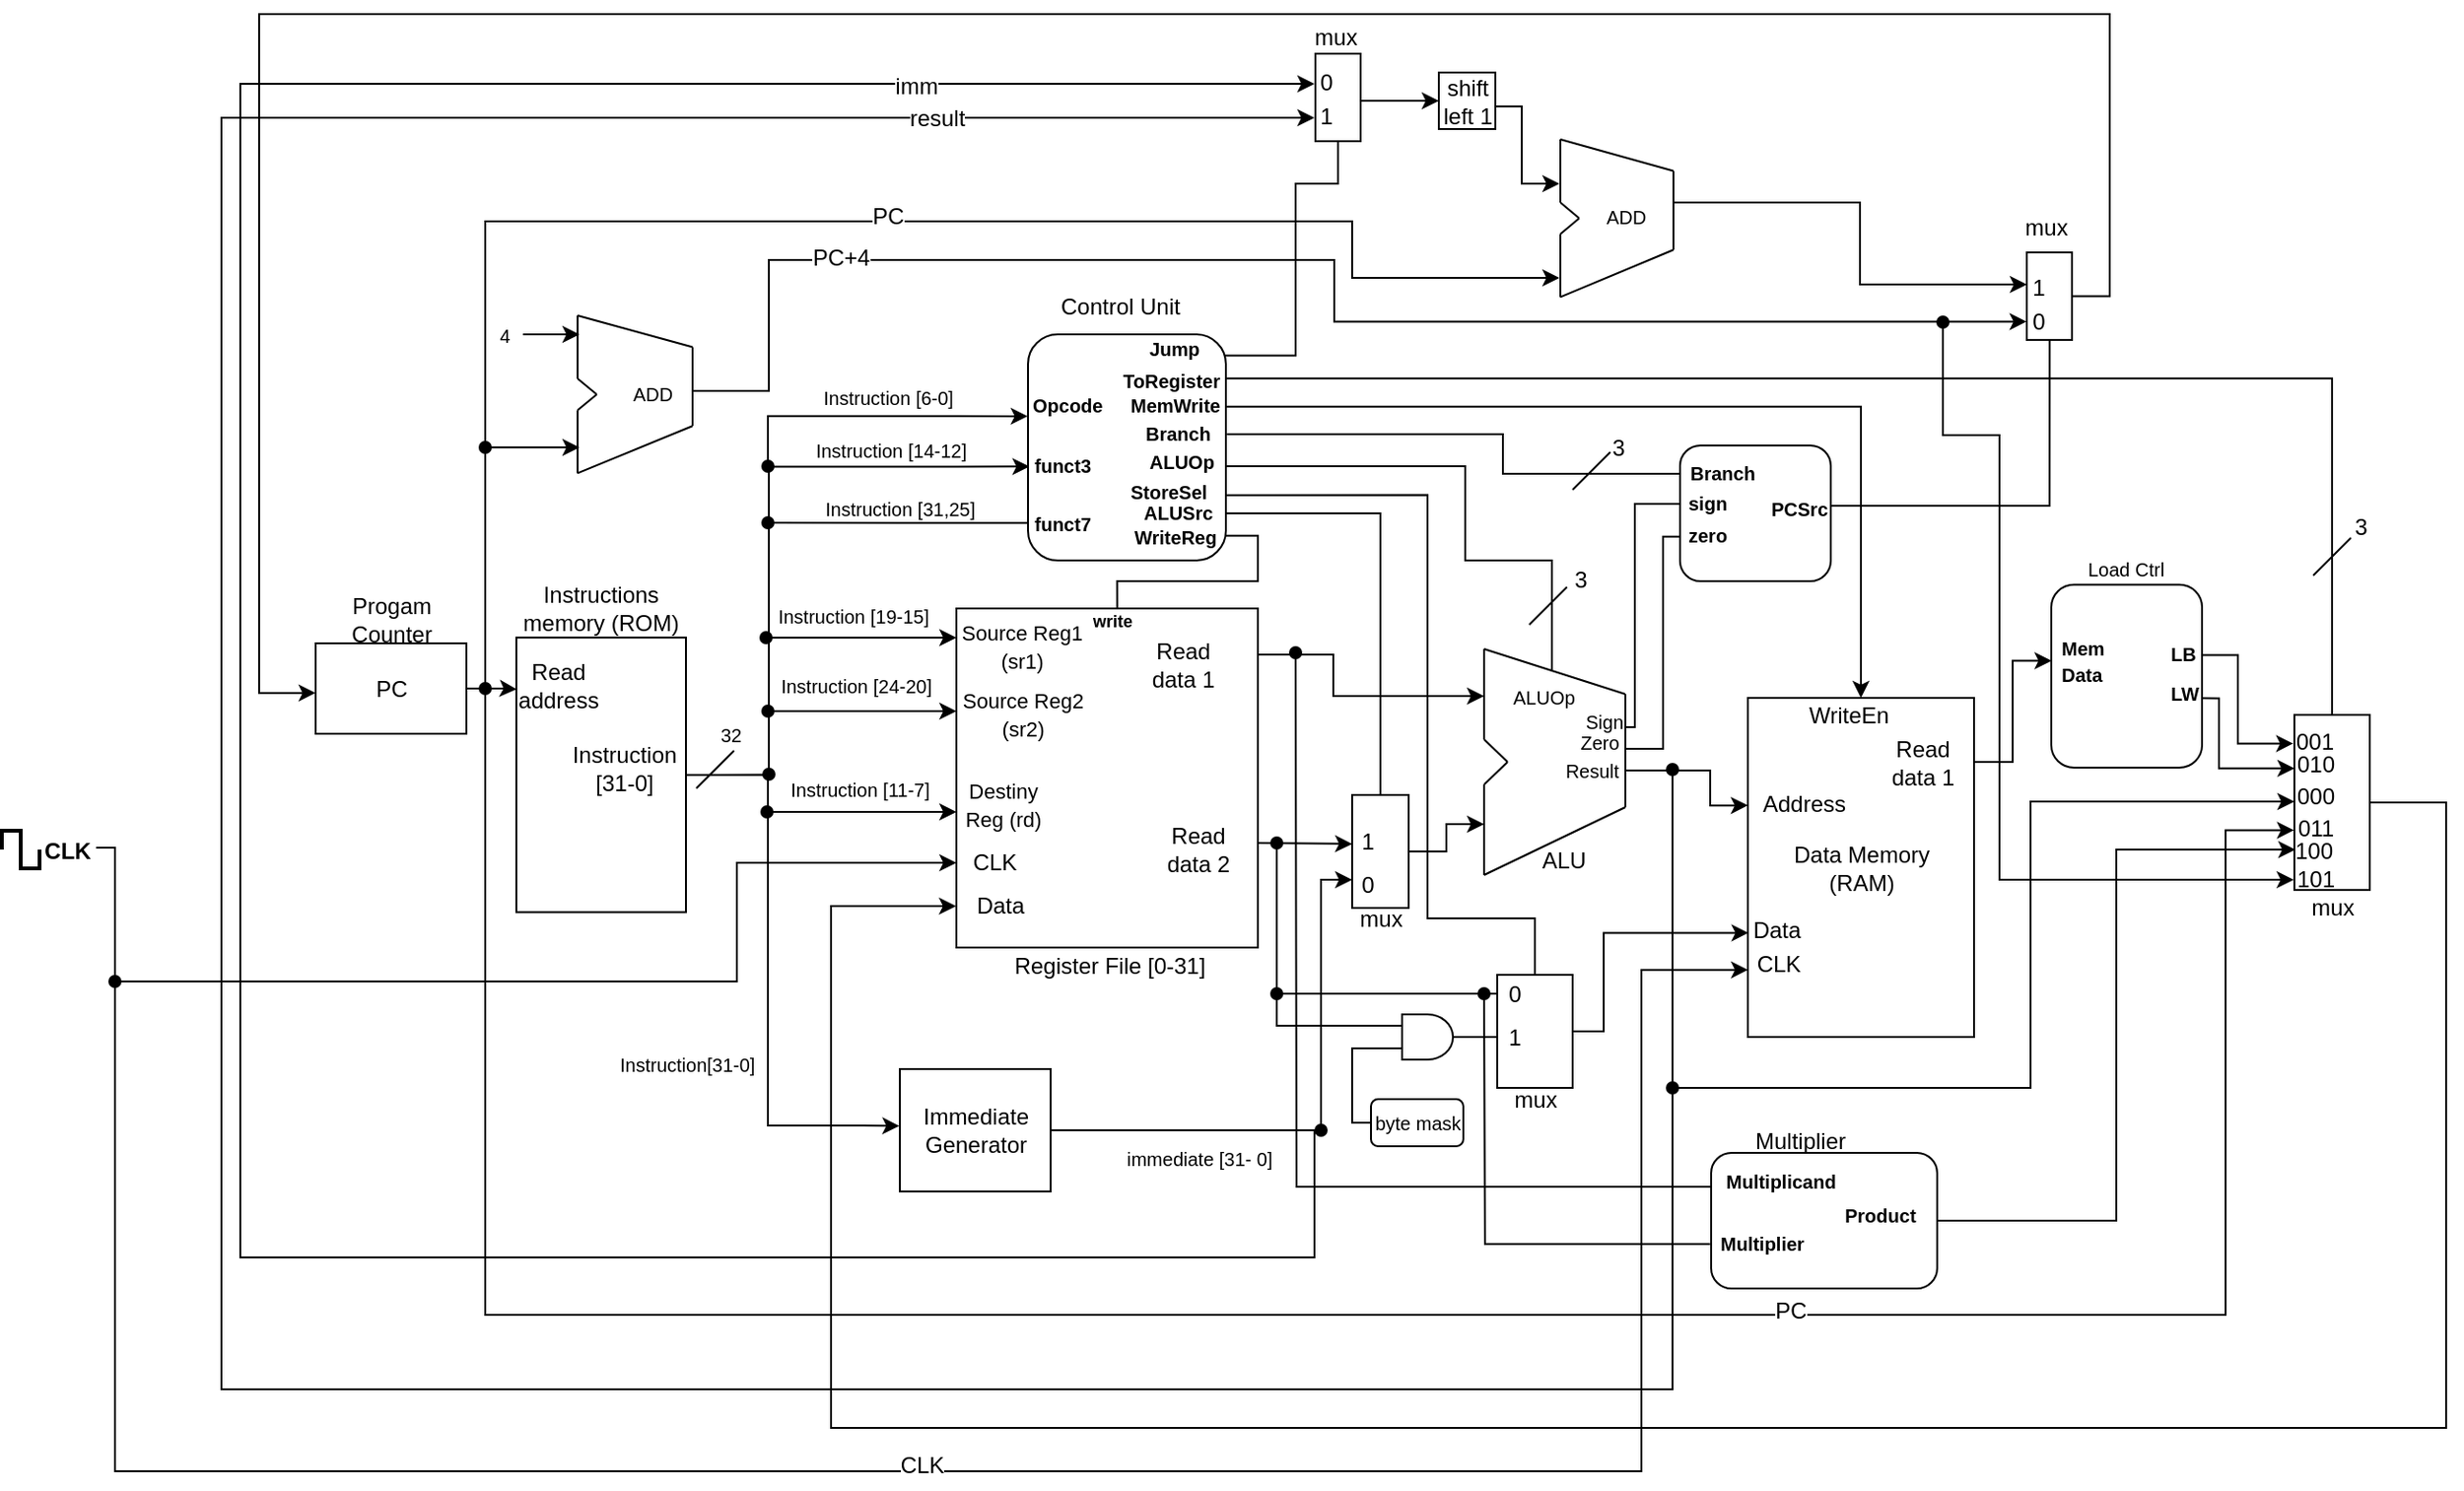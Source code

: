 <mxfile version="10.6.9" type="device"><diagram id="mj_oz8QEt7Zsl4Vvilyi" name="Page-1"><mxGraphModel dx="961" dy="585" grid="1" gridSize="10" guides="1" tooltips="1" connect="1" arrows="1" fold="1" page="1" pageScale="1" pageWidth="1100" pageHeight="850" background="none" math="0" shadow="0"><root><mxCell id="0"/><mxCell id="1" parent="0"/><mxCell id="WeGHuhv9H_qNuYsUMLio-30" value="" style="endArrow=classic;html=1;exitX=1;exitY=0.147;exitDx=0;exitDy=0;exitPerimeter=0;" parent="1" edge="1"><mxGeometry width="50" height="50" relative="1" as="geometry"><mxPoint x="726.453" y="466.488" as="sourcePoint"/><mxPoint x="776.5" y="467" as="targetPoint"/></mxGeometry></mxCell><mxCell id="WeGHuhv9H_qNuYsUMLio-42" value="" style="group" parent="1" vertex="1" connectable="0"><mxGeometry x="566.5" y="322" width="160" height="200" as="geometry"/></mxCell><mxCell id="WeGHuhv9H_qNuYsUMLio-41" value="" style="group" parent="WeGHuhv9H_qNuYsUMLio-42" vertex="1" connectable="0"><mxGeometry width="160" height="200" as="geometry"/></mxCell><mxCell id="WeGHuhv9H_qNuYsUMLio-5" value="" style="rounded=0;whiteSpace=wrap;html=1;" parent="WeGHuhv9H_qNuYsUMLio-41" vertex="1"><mxGeometry y="20" width="160" height="180" as="geometry"/></mxCell><mxCell id="WeGHuhv9H_qNuYsUMLio-6" value="&lt;font style=&quot;font-size: 11px&quot;&gt;Source Reg1 (sr1)&lt;/font&gt;" style="text;html=1;strokeColor=none;fillColor=none;align=center;verticalAlign=middle;whiteSpace=wrap;rounded=0;" parent="WeGHuhv9H_qNuYsUMLio-41" vertex="1"><mxGeometry y="30" width="69" height="20" as="geometry"/></mxCell><mxCell id="WeGHuhv9H_qNuYsUMLio-11" value="&lt;font style=&quot;font-size: 11px&quot;&gt;Source Reg2 (sr2)&lt;/font&gt;" style="text;html=1;strokeColor=none;fillColor=none;align=center;verticalAlign=middle;whiteSpace=wrap;rounded=0;" parent="WeGHuhv9H_qNuYsUMLio-41" vertex="1"><mxGeometry y="66" width="70" height="20" as="geometry"/></mxCell><mxCell id="WeGHuhv9H_qNuYsUMLio-12" value="&lt;font style=&quot;font-size: 11px&quot;&gt;Destiny Reg (rd)&lt;/font&gt;" style="text;html=1;strokeColor=none;fillColor=none;align=center;verticalAlign=middle;whiteSpace=wrap;rounded=0;" parent="WeGHuhv9H_qNuYsUMLio-41" vertex="1"><mxGeometry x="3.5" y="113.5" width="43" height="20" as="geometry"/></mxCell><mxCell id="WeGHuhv9H_qNuYsUMLio-13" value="Data" style="text;html=1;strokeColor=none;fillColor=none;align=center;verticalAlign=middle;whiteSpace=wrap;rounded=0;" parent="WeGHuhv9H_qNuYsUMLio-41" vertex="1"><mxGeometry x="3" y="168" width="40" height="20" as="geometry"/></mxCell><mxCell id="WeGHuhv9H_qNuYsUMLio-14" value="Read &lt;br&gt;data 1" style="text;html=1;strokeColor=none;fillColor=none;align=center;verticalAlign=middle;whiteSpace=wrap;rounded=0;" parent="WeGHuhv9H_qNuYsUMLio-41" vertex="1"><mxGeometry x="90" y="40" width="60" height="20" as="geometry"/></mxCell><mxCell id="WeGHuhv9H_qNuYsUMLio-17" value="Read&lt;br&gt;data 2&lt;br&gt;" style="text;html=1;strokeColor=none;fillColor=none;align=center;verticalAlign=middle;whiteSpace=wrap;rounded=0;" parent="WeGHuhv9H_qNuYsUMLio-41" vertex="1"><mxGeometry x="98" y="137.5" width="60" height="20" as="geometry"/></mxCell><mxCell id="EDsOL5wA5Z0yMxI4fhwL-1" value="&lt;b&gt;&lt;font style=&quot;font-size: 9px&quot;&gt;write&lt;/font&gt;&lt;/b&gt;" style="text;html=1;" vertex="1" parent="WeGHuhv9H_qNuYsUMLio-41"><mxGeometry x="70" y="12" width="44" height="20" as="geometry"/></mxCell><mxCell id="EDsOL5wA5Z0yMxI4fhwL-6" value="CLK" style="text;html=1;strokeColor=none;fillColor=none;align=center;verticalAlign=middle;whiteSpace=wrap;rounded=0;" vertex="1" parent="WeGHuhv9H_qNuYsUMLio-41"><mxGeometry x="3" y="145" width="34" height="20" as="geometry"/></mxCell><mxCell id="WeGHuhv9H_qNuYsUMLio-62" value="" style="group" parent="1" vertex="1" connectable="0"><mxGeometry x="846.5" y="363.5" width="80" height="129" as="geometry"/></mxCell><mxCell id="WeGHuhv9H_qNuYsUMLio-54" value="" style="group" parent="WeGHuhv9H_qNuYsUMLio-62" vertex="1" connectable="0"><mxGeometry width="80" height="129" as="geometry"/></mxCell><mxCell id="WeGHuhv9H_qNuYsUMLio-43" value="" style="endArrow=none;html=1;" parent="WeGHuhv9H_qNuYsUMLio-54" edge="1"><mxGeometry width="50" height="50" relative="1" as="geometry"><mxPoint y="48" as="sourcePoint"/><mxPoint as="targetPoint"/></mxGeometry></mxCell><mxCell id="WeGHuhv9H_qNuYsUMLio-44" value="" style="endArrow=none;html=1;" parent="WeGHuhv9H_qNuYsUMLio-54" edge="1"><mxGeometry width="50" height="50" relative="1" as="geometry"><mxPoint x="12.5" y="60" as="sourcePoint"/><mxPoint y="48" as="targetPoint"/></mxGeometry></mxCell><mxCell id="WeGHuhv9H_qNuYsUMLio-48" value="" style="endArrow=none;html=1;" parent="WeGHuhv9H_qNuYsUMLio-54" edge="1"><mxGeometry width="50" height="50" relative="1" as="geometry"><mxPoint y="72" as="sourcePoint"/><mxPoint x="12.5" y="60" as="targetPoint"/></mxGeometry></mxCell><mxCell id="WeGHuhv9H_qNuYsUMLio-49" value="" style="endArrow=none;html=1;" parent="WeGHuhv9H_qNuYsUMLio-54" edge="1"><mxGeometry width="50" height="50" relative="1" as="geometry"><mxPoint y="120" as="sourcePoint"/><mxPoint y="72" as="targetPoint"/></mxGeometry></mxCell><mxCell id="WeGHuhv9H_qNuYsUMLio-50" value="" style="endArrow=none;html=1;" parent="WeGHuhv9H_qNuYsUMLio-54" edge="1"><mxGeometry width="50" height="50" relative="1" as="geometry"><mxPoint y="120" as="sourcePoint"/><mxPoint x="75" y="84" as="targetPoint"/></mxGeometry></mxCell><mxCell id="WeGHuhv9H_qNuYsUMLio-51" value="" style="endArrow=none;html=1;" parent="WeGHuhv9H_qNuYsUMLio-54" edge="1"><mxGeometry width="50" height="50" relative="1" as="geometry"><mxPoint as="sourcePoint"/><mxPoint x="75" y="24" as="targetPoint"/></mxGeometry></mxCell><mxCell id="WeGHuhv9H_qNuYsUMLio-52" value="" style="endArrow=none;html=1;" parent="WeGHuhv9H_qNuYsUMLio-54" edge="1"><mxGeometry width="50" height="50" relative="1" as="geometry"><mxPoint x="75" y="84" as="sourcePoint"/><mxPoint x="75" y="24" as="targetPoint"/></mxGeometry></mxCell><mxCell id="WeGHuhv9H_qNuYsUMLio-58" value="&lt;font style=&quot;font-size: 10px&quot;&gt;Zero&lt;/font&gt;" style="text;html=1;strokeColor=none;fillColor=none;align=center;verticalAlign=middle;whiteSpace=wrap;rounded=0;" parent="WeGHuhv9H_qNuYsUMLio-54" vertex="1"><mxGeometry x="47" y="42.5" width="28" height="14" as="geometry"/></mxCell><mxCell id="WeGHuhv9H_qNuYsUMLio-59" value="&lt;font style=&quot;font-size: 10px&quot;&gt;Result&lt;/font&gt;" style="text;html=1;strokeColor=none;fillColor=none;align=center;verticalAlign=middle;whiteSpace=wrap;rounded=0;" parent="WeGHuhv9H_qNuYsUMLio-54" vertex="1"><mxGeometry x="38.036" y="57.5" width="37.5" height="14" as="geometry"/></mxCell><mxCell id="WeGHuhv9H_qNuYsUMLio-312" value="&lt;font style=&quot;font-size: 10px&quot;&gt;ALUOp&lt;/font&gt;" style="text;html=1;" parent="WeGHuhv9H_qNuYsUMLio-54" vertex="1"><mxGeometry x="13" y="11" width="44" height="22" as="geometry"/></mxCell><mxCell id="WeGHuhv9H_qNuYsUMLio-321" value="&lt;font style=&quot;font-size: 10px&quot;&gt;Sign&lt;/font&gt;" style="text;html=1;strokeColor=none;fillColor=none;align=center;verticalAlign=middle;whiteSpace=wrap;rounded=0;" parent="WeGHuhv9H_qNuYsUMLio-54" vertex="1"><mxGeometry x="52" y="31" width="23" height="14" as="geometry"/></mxCell><mxCell id="WeGHuhv9H_qNuYsUMLio-55" value="ALU" style="text;html=1;strokeColor=none;fillColor=none;align=center;verticalAlign=middle;whiteSpace=wrap;rounded=0;" parent="WeGHuhv9H_qNuYsUMLio-54" vertex="1"><mxGeometry x="23" y="102" width="37.5" height="20" as="geometry"/></mxCell><mxCell id="WeGHuhv9H_qNuYsUMLio-81" value="" style="group" parent="1" vertex="1" connectable="0"><mxGeometry x="325.5" y="346.5" width="131" height="162" as="geometry"/></mxCell><mxCell id="WeGHuhv9H_qNuYsUMLio-82" value="" style="group" parent="WeGHuhv9H_qNuYsUMLio-81" vertex="1" connectable="0"><mxGeometry width="131" height="162" as="geometry"/></mxCell><mxCell id="WeGHuhv9H_qNuYsUMLio-91" value="" style="group" parent="WeGHuhv9H_qNuYsUMLio-82" vertex="1" connectable="0"><mxGeometry x="7.5" y="-9.72" width="90" height="166.455" as="geometry"/></mxCell><mxCell id="WeGHuhv9H_qNuYsUMLio-83" value="" style="rounded=0;whiteSpace=wrap;html=1;" parent="WeGHuhv9H_qNuYsUMLio-91" vertex="1"><mxGeometry y="20.655" width="90" height="145.8" as="geometry"/></mxCell><mxCell id="WeGHuhv9H_qNuYsUMLio-84" value="Read address" style="text;html=1;strokeColor=none;fillColor=none;align=center;verticalAlign=middle;whiteSpace=wrap;rounded=0;" parent="WeGHuhv9H_qNuYsUMLio-91" vertex="1"><mxGeometry y="37.755" width="45" height="16.2" as="geometry"/></mxCell><mxCell id="WeGHuhv9H_qNuYsUMLio-88" value="Instruction&lt;br&gt;[31-0]&lt;br&gt;" style="text;html=1;strokeColor=none;fillColor=none;align=center;verticalAlign=middle;whiteSpace=wrap;rounded=0;" parent="WeGHuhv9H_qNuYsUMLio-91" vertex="1"><mxGeometry x="35.375" y="82.07" width="45" height="16.2" as="geometry"/></mxCell><mxCell id="WeGHuhv9H_qNuYsUMLio-90" value="Instructions memory (ROM)" style="text;html=1;strokeColor=none;fillColor=none;align=center;verticalAlign=middle;whiteSpace=wrap;rounded=0;" parent="WeGHuhv9H_qNuYsUMLio-91" vertex="1"><mxGeometry x="1.875" y="-3" width="86.25" height="16.2" as="geometry"/></mxCell><mxCell id="WeGHuhv9H_qNuYsUMLio-132" value="" style="endArrow=none;html=1;" parent="WeGHuhv9H_qNuYsUMLio-82" edge="1"><mxGeometry width="50" height="50" relative="1" as="geometry"><mxPoint x="103" y="91" as="sourcePoint"/><mxPoint x="123" y="71" as="targetPoint"/></mxGeometry></mxCell><mxCell id="WeGHuhv9H_qNuYsUMLio-133" value="&lt;font style=&quot;font-size: 10px&quot;&gt;32&lt;/font&gt;" style="text;html=1;strokeColor=none;fillColor=none;align=center;verticalAlign=middle;whiteSpace=wrap;rounded=0;" parent="WeGHuhv9H_qNuYsUMLio-82" vertex="1"><mxGeometry x="111" y="52.5" width="20" height="20" as="geometry"/></mxCell><mxCell id="WeGHuhv9H_qNuYsUMLio-105" value="" style="edgeStyle=orthogonalEdgeStyle;rounded=0;orthogonalLoop=1;jettySize=auto;html=1;strokeWidth=1;entryX=0.002;entryY=0.188;entryDx=0;entryDy=0;entryPerimeter=0;" parent="1" source="WeGHuhv9H_qNuYsUMLio-104" target="WeGHuhv9H_qNuYsUMLio-83" edge="1"><mxGeometry relative="1" as="geometry"/></mxCell><mxCell id="WeGHuhv9H_qNuYsUMLio-126" style="edgeStyle=orthogonalEdgeStyle;rounded=0;orthogonalLoop=1;jettySize=auto;html=1;strokeWidth=1;startArrow=oval;startFill=1;" parent="1" edge="1"><mxGeometry relative="1" as="geometry"><mxPoint x="366.5" y="256.5" as="targetPoint"/><mxPoint x="316.5" y="384.5" as="sourcePoint"/><Array as="points"><mxPoint x="316.5" y="384.5"/><mxPoint x="316.5" y="256.5"/></Array></mxGeometry></mxCell><mxCell id="WeGHuhv9H_qNuYsUMLio-104" value="PC" style="rounded=0;whiteSpace=wrap;html=1;" parent="1" vertex="1"><mxGeometry x="226.5" y="360.5" width="80" height="48" as="geometry"/></mxCell><mxCell id="WeGHuhv9H_qNuYsUMLio-118" value="&lt;font style=&quot;font-size: 10px&quot;&gt;4&lt;/font&gt;" style="text;html=1;strokeColor=none;fillColor=none;align=center;verticalAlign=middle;whiteSpace=wrap;rounded=0;" parent="1" vertex="1"><mxGeometry x="316.5" y="186.5" width="20" height="20" as="geometry"/></mxCell><mxCell id="WeGHuhv9H_qNuYsUMLio-106" value="" style="group" parent="1" vertex="1" connectable="0"><mxGeometry x="365.5" y="186.5" width="61" height="90" as="geometry"/></mxCell><mxCell id="WeGHuhv9H_qNuYsUMLio-107" value="" style="group" parent="WeGHuhv9H_qNuYsUMLio-106" vertex="1" connectable="0"><mxGeometry width="61" height="90" as="geometry"/></mxCell><mxCell id="WeGHuhv9H_qNuYsUMLio-108" value="" style="endArrow=none;html=1;" parent="WeGHuhv9H_qNuYsUMLio-107" edge="1"><mxGeometry width="50" height="50" relative="1" as="geometry"><mxPoint y="33.488" as="sourcePoint"/><mxPoint as="targetPoint"/></mxGeometry></mxCell><mxCell id="WeGHuhv9H_qNuYsUMLio-109" value="" style="endArrow=none;html=1;" parent="WeGHuhv9H_qNuYsUMLio-107" edge="1"><mxGeometry width="50" height="50" relative="1" as="geometry"><mxPoint x="10.167" y="41.86" as="sourcePoint"/><mxPoint y="33.488" as="targetPoint"/></mxGeometry></mxCell><mxCell id="WeGHuhv9H_qNuYsUMLio-110" value="" style="endArrow=none;html=1;" parent="WeGHuhv9H_qNuYsUMLio-107" edge="1"><mxGeometry width="50" height="50" relative="1" as="geometry"><mxPoint y="50.233" as="sourcePoint"/><mxPoint x="10.167" y="41.86" as="targetPoint"/></mxGeometry></mxCell><mxCell id="WeGHuhv9H_qNuYsUMLio-111" value="" style="endArrow=none;html=1;" parent="WeGHuhv9H_qNuYsUMLio-107" edge="1"><mxGeometry width="50" height="50" relative="1" as="geometry"><mxPoint y="83.721" as="sourcePoint"/><mxPoint y="50.233" as="targetPoint"/></mxGeometry></mxCell><mxCell id="WeGHuhv9H_qNuYsUMLio-112" value="" style="endArrow=none;html=1;" parent="WeGHuhv9H_qNuYsUMLio-107" edge="1"><mxGeometry width="50" height="50" relative="1" as="geometry"><mxPoint y="83.721" as="sourcePoint"/><mxPoint x="61" y="58.605" as="targetPoint"/></mxGeometry></mxCell><mxCell id="WeGHuhv9H_qNuYsUMLio-113" value="" style="endArrow=none;html=1;" parent="WeGHuhv9H_qNuYsUMLio-107" edge="1"><mxGeometry width="50" height="50" relative="1" as="geometry"><mxPoint as="sourcePoint"/><mxPoint x="61" y="16.744" as="targetPoint"/></mxGeometry></mxCell><mxCell id="WeGHuhv9H_qNuYsUMLio-114" value="" style="endArrow=none;html=1;" parent="WeGHuhv9H_qNuYsUMLio-107" edge="1"><mxGeometry width="50" height="50" relative="1" as="geometry"><mxPoint x="61" y="58.605" as="sourcePoint"/><mxPoint x="61" y="16.744" as="targetPoint"/></mxGeometry></mxCell><mxCell id="WeGHuhv9H_qNuYsUMLio-117" value="&lt;font style=&quot;font-size: 10px&quot;&gt;ADD&lt;/font&gt;" style="text;html=1;strokeColor=none;fillColor=none;align=center;verticalAlign=middle;whiteSpace=wrap;rounded=0;" parent="WeGHuhv9H_qNuYsUMLio-107" vertex="1"><mxGeometry x="24.433" y="36.279" width="30.5" height="9.767" as="geometry"/></mxCell><mxCell id="WeGHuhv9H_qNuYsUMLio-129" value="" style="endArrow=classic;html=1;strokeWidth=1;exitX=1;exitY=0.5;exitDx=0;exitDy=0;" parent="1" source="WeGHuhv9H_qNuYsUMLio-118" edge="1"><mxGeometry width="50" height="50" relative="1" as="geometry"><mxPoint x="266.5" y="276.5" as="sourcePoint"/><mxPoint x="366.5" y="196.5" as="targetPoint"/></mxGeometry></mxCell><mxCell id="WeGHuhv9H_qNuYsUMLio-131" value="Progam Counter" style="text;html=1;strokeColor=none;fillColor=none;align=center;verticalAlign=middle;whiteSpace=wrap;rounded=0;" parent="1" vertex="1"><mxGeometry x="246.5" y="337.5" width="40" height="20" as="geometry"/></mxCell><mxCell id="WeGHuhv9H_qNuYsUMLio-134" style="edgeStyle=orthogonalEdgeStyle;rounded=0;orthogonalLoop=1;jettySize=auto;html=1;strokeWidth=1;" parent="1" edge="1"><mxGeometry relative="1" as="geometry"><mxPoint x="846.5" y="388.5" as="targetPoint"/><Array as="points"><mxPoint x="726.5" y="366.5"/><mxPoint x="766.5" y="366.5"/><mxPoint x="766.5" y="388.5"/></Array><mxPoint x="726.5" y="366.5" as="sourcePoint"/></mxGeometry></mxCell><mxCell id="WeGHuhv9H_qNuYsUMLio-153" style="edgeStyle=orthogonalEdgeStyle;rounded=0;orthogonalLoop=1;jettySize=auto;html=1;strokeWidth=1;startArrow=oval;startFill=1;" parent="1" edge="1"><mxGeometry relative="1" as="geometry"><mxPoint x="1276.5" y="444.5" as="targetPoint"/><mxPoint x="946.5" y="427.5" as="sourcePoint"/><Array as="points"><mxPoint x="946.5" y="596.5"/><mxPoint x="1136.5" y="596.5"/><mxPoint x="1136.5" y="444.5"/></Array></mxGeometry></mxCell><mxCell id="WeGHuhv9H_qNuYsUMLio-159" value="" style="group" parent="1" vertex="1" connectable="0"><mxGeometry x="776.5" y="441" width="40" height="77.5" as="geometry"/></mxCell><mxCell id="WeGHuhv9H_qNuYsUMLio-160" value="" style="rounded=0;whiteSpace=wrap;html=1;" parent="WeGHuhv9H_qNuYsUMLio-159" vertex="1"><mxGeometry width="30" height="60" as="geometry"/></mxCell><mxCell id="WeGHuhv9H_qNuYsUMLio-161" value="1&lt;br&gt;" style="text;html=1;strokeColor=none;fillColor=none;align=center;verticalAlign=middle;whiteSpace=wrap;rounded=0;" parent="WeGHuhv9H_qNuYsUMLio-159" vertex="1"><mxGeometry x="3" y="13" width="10" height="23" as="geometry"/></mxCell><mxCell id="WeGHuhv9H_qNuYsUMLio-162" value="0&lt;br&gt;" style="text;html=1;strokeColor=none;fillColor=none;align=center;verticalAlign=middle;whiteSpace=wrap;rounded=0;" parent="WeGHuhv9H_qNuYsUMLio-159" vertex="1"><mxGeometry x="3" y="36" width="10" height="23" as="geometry"/></mxCell><mxCell id="WeGHuhv9H_qNuYsUMLio-163" value="mux&lt;br&gt;" style="text;html=1;strokeColor=none;fillColor=none;align=center;verticalAlign=middle;whiteSpace=wrap;rounded=0;" parent="WeGHuhv9H_qNuYsUMLio-159" vertex="1"><mxGeometry y="54.5" width="30" height="23" as="geometry"/></mxCell><mxCell id="WeGHuhv9H_qNuYsUMLio-164" style="edgeStyle=orthogonalEdgeStyle;rounded=0;orthogonalLoop=1;jettySize=auto;html=1;strokeWidth=1;" parent="1" source="WeGHuhv9H_qNuYsUMLio-160" edge="1"><mxGeometry relative="1" as="geometry"><mxPoint x="846.5" y="456.5" as="targetPoint"/><Array as="points"><mxPoint x="826.5" y="471.5"/><mxPoint x="826.5" y="456.5"/></Array></mxGeometry></mxCell><mxCell id="WeGHuhv9H_qNuYsUMLio-165" style="edgeStyle=orthogonalEdgeStyle;rounded=0;orthogonalLoop=1;jettySize=auto;html=1;entryX=0;entryY=0.317;entryDx=0;entryDy=0;entryPerimeter=0;strokeWidth=1;" parent="1" source="WeGHuhv9H_qNuYsUMLio-59" target="WeGHuhv9H_qNuYsUMLio-138" edge="1"><mxGeometry relative="1" as="geometry"><Array as="points"><mxPoint x="966.5" y="427.5"/><mxPoint x="966.5" y="446.5"/></Array></mxGeometry></mxCell><mxCell id="WeGHuhv9H_qNuYsUMLio-169" style="edgeStyle=orthogonalEdgeStyle;rounded=0;orthogonalLoop=1;jettySize=auto;html=1;strokeWidth=1;exitX=1;exitY=0.5;exitDx=0;exitDy=0;entryX=-0.001;entryY=0.878;entryDx=0;entryDy=0;entryPerimeter=0;" parent="1" source="WeGHuhv9H_qNuYsUMLio-149" target="WeGHuhv9H_qNuYsUMLio-5" edge="1"><mxGeometry relative="1" as="geometry"><Array as="points"><mxPoint x="1357" y="445"/><mxPoint x="1357" y="777"/><mxPoint x="500" y="777"/><mxPoint x="500" y="500"/></Array><mxPoint x="566" y="497" as="targetPoint"/></mxGeometry></mxCell><mxCell id="WeGHuhv9H_qNuYsUMLio-185" style="edgeStyle=orthogonalEdgeStyle;rounded=0;orthogonalLoop=1;jettySize=auto;html=1;exitX=1;exitY=0.5;exitDx=0;exitDy=0;entryX=0;entryY=0.75;entryDx=0;entryDy=0;strokeWidth=1;" parent="1" source="WeGHuhv9H_qNuYsUMLio-170" target="WeGHuhv9H_qNuYsUMLio-160" edge="1"><mxGeometry relative="1" as="geometry"><Array as="points"><mxPoint x="760" y="619"/><mxPoint x="760" y="486"/></Array></mxGeometry></mxCell><mxCell id="WeGHuhv9H_qNuYsUMLio-170" value="Immediate&lt;br&gt;Generator&lt;br&gt;" style="rounded=0;whiteSpace=wrap;html=1;" parent="1" vertex="1"><mxGeometry x="536.5" y="586.5" width="80" height="65" as="geometry"/></mxCell><mxCell id="WeGHuhv9H_qNuYsUMLio-172" style="edgeStyle=orthogonalEdgeStyle;rounded=0;orthogonalLoop=1;jettySize=auto;html=1;strokeWidth=1;startArrow=oval;startFill=1;" parent="1" edge="1"><mxGeometry relative="1" as="geometry"><mxPoint x="465.5" y="357.5" as="sourcePoint"/><mxPoint x="566.5" y="357.5" as="targetPoint"/><Array as="points"><mxPoint x="496.5" y="357.5"/><mxPoint x="496.5" y="357.5"/></Array></mxGeometry></mxCell><mxCell id="WeGHuhv9H_qNuYsUMLio-173" style="edgeStyle=orthogonalEdgeStyle;rounded=0;orthogonalLoop=1;jettySize=auto;html=1;entryX=0;entryY=0.425;entryDx=0;entryDy=0;entryPerimeter=0;strokeWidth=1;startArrow=oval;startFill=1;" parent="1" target="WeGHuhv9H_qNuYsUMLio-11" edge="1"><mxGeometry relative="1" as="geometry"><mxPoint x="466.5" y="396.5" as="sourcePoint"/><Array as="points"><mxPoint x="466.5" y="396.5"/></Array></mxGeometry></mxCell><mxCell id="WeGHuhv9H_qNuYsUMLio-182" style="edgeStyle=orthogonalEdgeStyle;rounded=0;orthogonalLoop=1;jettySize=auto;html=1;exitX=1;exitY=0.5;exitDx=0;exitDy=0;strokeWidth=1;entryX=-0.003;entryY=0.465;entryDx=0;entryDy=0;entryPerimeter=0;" parent="1" source="WeGHuhv9H_qNuYsUMLio-83" target="WeGHuhv9H_qNuYsUMLio-170" edge="1"><mxGeometry relative="1" as="geometry"><mxPoint x="526.5" y="613.5" as="targetPoint"/><Array as="points"><mxPoint x="466.5" y="430.5"/><mxPoint x="466.5" y="616.5"/><mxPoint x="516.5" y="616.5"/></Array></mxGeometry></mxCell><mxCell id="WeGHuhv9H_qNuYsUMLio-215" style="edgeStyle=orthogonalEdgeStyle;rounded=0;orthogonalLoop=1;jettySize=auto;html=1;strokeWidth=1;startArrow=oval;startFill=1;" parent="1" edge="1"><mxGeometry relative="1" as="geometry"><mxPoint x="886.5" y="166.5" as="targetPoint"/><mxPoint x="316.5" y="256.5" as="sourcePoint"/><Array as="points"><mxPoint x="316.5" y="136.5"/><mxPoint x="776.5" y="136.5"/><mxPoint x="776.5" y="166.5"/></Array></mxGeometry></mxCell><mxCell id="WeGHuhv9H_qNuYsUMLio-461" value="PC" style="text;html=1;resizable=0;points=[];align=center;verticalAlign=middle;labelBackgroundColor=#ffffff;" parent="WeGHuhv9H_qNuYsUMLio-215" vertex="1" connectable="0"><mxGeometry x="-0.075" y="3" relative="1" as="geometry"><mxPoint as="offset"/></mxGeometry></mxCell><mxCell id="WeGHuhv9H_qNuYsUMLio-239" style="edgeStyle=orthogonalEdgeStyle;rounded=0;comic=0;orthogonalLoop=1;jettySize=auto;html=1;entryX=0.002;entryY=0.367;entryDx=0;entryDy=0;shadow=0;strokeWidth=1;entryPerimeter=0;" parent="1" target="WeGHuhv9H_qNuYsUMLio-224" edge="1"><mxGeometry relative="1" as="geometry"><mxPoint x="946.5" y="126.5" as="sourcePoint"/><Array as="points"><mxPoint x="1046" y="126"/><mxPoint x="1046" y="170"/></Array></mxGeometry></mxCell><mxCell id="WeGHuhv9H_qNuYsUMLio-255" style="edgeStyle=orthogonalEdgeStyle;rounded=0;comic=0;orthogonalLoop=1;jettySize=auto;html=1;entryX=0.5;entryY=0;entryDx=0;entryDy=0;shadow=0;strokeWidth=1;endArrow=none;endFill=0;exitX=0.987;exitY=0.792;exitDx=0;exitDy=0;exitPerimeter=0;" parent="1" source="WeGHuhv9H_qNuYsUMLio-240" target="WeGHuhv9H_qNuYsUMLio-160" edge="1"><mxGeometry relative="1" as="geometry"><mxPoint x="710.5" y="270.5" as="sourcePoint"/></mxGeometry></mxCell><mxCell id="WeGHuhv9H_qNuYsUMLio-260" style="edgeStyle=orthogonalEdgeStyle;rounded=0;comic=0;orthogonalLoop=1;jettySize=auto;html=1;entryX=0.534;entryY=-0.002;entryDx=0;entryDy=0;entryPerimeter=0;shadow=0;startArrow=none;startFill=0;strokeWidth=1;endArrow=none;endFill=0;exitX=0.994;exitY=0.891;exitDx=0;exitDy=0;exitPerimeter=0;" parent="1" source="WeGHuhv9H_qNuYsUMLio-240" edge="1"><mxGeometry relative="1" as="geometry"><mxPoint x="708.833" y="286.667" as="sourcePoint"/><mxPoint x="651.833" y="342" as="targetPoint"/><Array as="points"><mxPoint x="726.5" y="303.5"/><mxPoint x="726.5" y="327.5"/><mxPoint x="651.5" y="327.5"/></Array></mxGeometry></mxCell><mxCell id="WeGHuhv9H_qNuYsUMLio-265" style="edgeStyle=orthogonalEdgeStyle;rounded=0;comic=0;orthogonalLoop=1;jettySize=auto;html=1;shadow=0;startArrow=none;startFill=0;endArrow=none;endFill=0;strokeWidth=1;entryX=0.5;entryY=0;entryDx=0;entryDy=0;exitX=0.996;exitY=0.195;exitDx=0;exitDy=0;exitPerimeter=0;" parent="1" source="WeGHuhv9H_qNuYsUMLio-240" target="WeGHuhv9H_qNuYsUMLio-149" edge="1"><mxGeometry relative="1" as="geometry"><mxPoint x="966.5" y="306.5" as="targetPoint"/><Array as="points"><mxPoint x="1297" y="220"/></Array></mxGeometry></mxCell><mxCell id="WeGHuhv9H_qNuYsUMLio-274" style="edgeStyle=orthogonalEdgeStyle;rounded=0;comic=0;orthogonalLoop=1;jettySize=auto;html=1;entryX=0.5;entryY=0;entryDx=0;entryDy=0;shadow=0;startArrow=none;startFill=0;endArrow=classic;endFill=1;strokeWidth=1;exitX=1;exitY=0.32;exitDx=0;exitDy=0;exitPerimeter=0;" parent="1" source="WeGHuhv9H_qNuYsUMLio-240" target="WeGHuhv9H_qNuYsUMLio-138" edge="1"><mxGeometry relative="1" as="geometry"><Array as="points"><mxPoint x="1046.5" y="234.5"/></Array><mxPoint x="786.5" y="206.5" as="sourcePoint"/></mxGeometry></mxCell><mxCell id="WeGHuhv9H_qNuYsUMLio-241" style="edgeStyle=orthogonalEdgeStyle;rounded=0;comic=0;orthogonalLoop=1;jettySize=auto;html=1;shadow=0;strokeWidth=1;startArrow=oval;startFill=1;entryX=-0.005;entryY=0.584;entryDx=0;entryDy=0;entryPerimeter=0;" parent="1" target="WeGHuhv9H_qNuYsUMLio-354" edge="1"><mxGeometry relative="1" as="geometry"><mxPoint x="604.5" y="241.5" as="targetPoint"/><Array as="points"><mxPoint x="467" y="267"/></Array><mxPoint x="467" y="430" as="sourcePoint"/></mxGeometry></mxCell><mxCell id="WeGHuhv9H_qNuYsUMLio-242" value="&lt;font style=&quot;font-size: 10px&quot;&gt;Instruction [11-7]&lt;/font&gt;&lt;br&gt;" style="text;html=1;strokeColor=none;fillColor=none;align=center;verticalAlign=middle;whiteSpace=wrap;rounded=0;" parent="1" vertex="1"><mxGeometry x="468.5" y="428" width="93" height="19" as="geometry"/></mxCell><mxCell id="WeGHuhv9H_qNuYsUMLio-243" value="&lt;font style=&quot;font-size: 10px&quot;&gt;Instruction [24-20]&lt;/font&gt;&lt;br&gt;" style="text;html=1;strokeColor=none;fillColor=none;align=center;verticalAlign=middle;whiteSpace=wrap;rounded=0;" parent="1" vertex="1"><mxGeometry x="466.5" y="373" width="93" height="19" as="geometry"/></mxCell><mxCell id="WeGHuhv9H_qNuYsUMLio-245" value="&lt;font style=&quot;font-size: 10px&quot;&gt;Instruction [19-15]&lt;/font&gt;&lt;br&gt;" style="text;html=1;strokeColor=none;fillColor=none;align=center;verticalAlign=middle;whiteSpace=wrap;rounded=0;" parent="1" vertex="1"><mxGeometry x="466.5" y="336.5" width="90" height="19" as="geometry"/></mxCell><mxCell id="WeGHuhv9H_qNuYsUMLio-249" value="&lt;font style=&quot;font-size: 10px&quot;&gt;Instruction[31-0]&lt;/font&gt;" style="text;html=1;" parent="1" vertex="1"><mxGeometry x="385.5" y="569.5" width="83" height="30" as="geometry"/></mxCell><mxCell id="WeGHuhv9H_qNuYsUMLio-250" value="&lt;font style=&quot;font-size: 10px&quot;&gt;immediate [31- 0]&lt;/font&gt;" style="text;html=1;" parent="1" vertex="1"><mxGeometry x="654.5" y="619.5" width="82" height="30" as="geometry"/></mxCell><mxCell id="WeGHuhv9H_qNuYsUMLio-251" value="&lt;font style=&quot;font-size: 10px&quot;&gt;Instruction [14-12]&lt;/font&gt;&lt;br&gt;" style="text;html=1;strokeColor=none;fillColor=none;align=center;verticalAlign=middle;whiteSpace=wrap;rounded=0;" parent="1" vertex="1"><mxGeometry x="486.5" y="248" width="90" height="19" as="geometry"/></mxCell><mxCell id="WeGHuhv9H_qNuYsUMLio-18" value="Register File [0-31]" style="text;html=1;strokeColor=none;fillColor=none;align=center;verticalAlign=middle;whiteSpace=wrap;rounded=0;" parent="1" vertex="1"><mxGeometry x="592.5" y="522" width="110" height="20" as="geometry"/></mxCell><mxCell id="WeGHuhv9H_qNuYsUMLio-201" value="" style="group" parent="1" vertex="1" connectable="0"><mxGeometry x="887" y="93" width="60" height="90" as="geometry"/></mxCell><mxCell id="WeGHuhv9H_qNuYsUMLio-202" value="" style="group" parent="WeGHuhv9H_qNuYsUMLio-201" vertex="1" connectable="0"><mxGeometry width="60" height="90" as="geometry"/></mxCell><mxCell id="WeGHuhv9H_qNuYsUMLio-203" value="" style="endArrow=none;html=1;" parent="WeGHuhv9H_qNuYsUMLio-202" edge="1"><mxGeometry width="50" height="50" relative="1" as="geometry"><mxPoint y="33.488" as="sourcePoint"/><mxPoint as="targetPoint"/></mxGeometry></mxCell><mxCell id="WeGHuhv9H_qNuYsUMLio-204" value="" style="endArrow=none;html=1;" parent="WeGHuhv9H_qNuYsUMLio-202" edge="1"><mxGeometry width="50" height="50" relative="1" as="geometry"><mxPoint x="10.0" y="41.86" as="sourcePoint"/><mxPoint y="33.488" as="targetPoint"/></mxGeometry></mxCell><mxCell id="WeGHuhv9H_qNuYsUMLio-205" value="" style="endArrow=none;html=1;" parent="WeGHuhv9H_qNuYsUMLio-202" edge="1"><mxGeometry width="50" height="50" relative="1" as="geometry"><mxPoint y="50.233" as="sourcePoint"/><mxPoint x="10.0" y="41.86" as="targetPoint"/></mxGeometry></mxCell><mxCell id="WeGHuhv9H_qNuYsUMLio-206" value="" style="endArrow=none;html=1;" parent="WeGHuhv9H_qNuYsUMLio-202" edge="1"><mxGeometry width="50" height="50" relative="1" as="geometry"><mxPoint y="83.721" as="sourcePoint"/><mxPoint y="50.233" as="targetPoint"/></mxGeometry></mxCell><mxCell id="WeGHuhv9H_qNuYsUMLio-207" value="" style="endArrow=none;html=1;" parent="WeGHuhv9H_qNuYsUMLio-202" edge="1"><mxGeometry width="50" height="50" relative="1" as="geometry"><mxPoint y="83.721" as="sourcePoint"/><mxPoint x="60" y="58.605" as="targetPoint"/></mxGeometry></mxCell><mxCell id="WeGHuhv9H_qNuYsUMLio-208" value="" style="endArrow=none;html=1;" parent="WeGHuhv9H_qNuYsUMLio-202" edge="1"><mxGeometry width="50" height="50" relative="1" as="geometry"><mxPoint as="sourcePoint"/><mxPoint x="60" y="16.744" as="targetPoint"/></mxGeometry></mxCell><mxCell id="WeGHuhv9H_qNuYsUMLio-209" value="" style="endArrow=none;html=1;" parent="WeGHuhv9H_qNuYsUMLio-202" edge="1"><mxGeometry width="50" height="50" relative="1" as="geometry"><mxPoint x="60" y="58.605" as="sourcePoint"/><mxPoint x="60" y="16.744" as="targetPoint"/></mxGeometry></mxCell><mxCell id="WeGHuhv9H_qNuYsUMLio-210" value="&lt;font style=&quot;font-size: 10px&quot;&gt;ADD&lt;/font&gt;" style="text;html=1;strokeColor=none;fillColor=none;align=center;verticalAlign=middle;whiteSpace=wrap;rounded=0;" parent="WeGHuhv9H_qNuYsUMLio-202" vertex="1"><mxGeometry x="19.878" y="36.279" width="30" height="9.767" as="geometry"/></mxCell><mxCell id="WeGHuhv9H_qNuYsUMLio-268" style="edgeStyle=orthogonalEdgeStyle;rounded=0;comic=0;orthogonalLoop=1;jettySize=auto;html=1;shadow=0;startArrow=oval;startFill=1;endArrow=classic;endFill=1;strokeWidth=1;" parent="1" edge="1"><mxGeometry relative="1" as="geometry"><mxPoint x="756.5" y="63.5" as="targetPoint"/><mxPoint x="760" y="619" as="sourcePoint"/><Array as="points"><mxPoint x="756.5" y="686.5"/><mxPoint x="186.5" y="686.5"/><mxPoint x="186.5" y="63.5"/></Array></mxGeometry></mxCell><mxCell id="WeGHuhv9H_qNuYsUMLio-486" value="imm" style="text;html=1;resizable=0;points=[];align=center;verticalAlign=middle;labelBackgroundColor=#ffffff;" parent="WeGHuhv9H_qNuYsUMLio-268" vertex="1" connectable="0"><mxGeometry x="0.769" y="-1" relative="1" as="geometry"><mxPoint as="offset"/></mxGeometry></mxCell><mxCell id="WeGHuhv9H_qNuYsUMLio-269" style="edgeStyle=orthogonalEdgeStyle;rounded=0;comic=0;orthogonalLoop=1;jettySize=auto;html=1;exitX=1;exitY=0.5;exitDx=0;exitDy=0;shadow=0;startArrow=none;startFill=0;endArrow=classic;endFill=1;strokeWidth=1;" parent="1" source="WeGHuhv9H_qNuYsUMLio-217" edge="1"><mxGeometry relative="1" as="geometry"><mxPoint x="886.5" y="116.5" as="targetPoint"/><Array as="points"><mxPoint x="866.5" y="75.5"/><mxPoint x="866.5" y="116.5"/></Array></mxGeometry></mxCell><mxCell id="WeGHuhv9H_qNuYsUMLio-271" style="edgeStyle=orthogonalEdgeStyle;rounded=0;comic=0;orthogonalLoop=1;jettySize=auto;html=1;shadow=0;startArrow=none;startFill=0;endArrow=classic;endFill=1;strokeWidth=1;entryX=-0.004;entryY=0.79;entryDx=0;entryDy=0;entryPerimeter=0;" parent="1" target="WeGHuhv9H_qNuYsUMLio-224" edge="1"><mxGeometry relative="1" as="geometry"><mxPoint x="806.5" y="196.5" as="targetPoint"/><mxPoint x="426.5" y="226.5" as="sourcePoint"/><Array as="points"><mxPoint x="467" y="227"/><mxPoint x="467" y="157"/><mxPoint x="767" y="157"/><mxPoint x="767" y="190"/></Array></mxGeometry></mxCell><mxCell id="EDsOL5wA5Z0yMxI4fhwL-13" value="PC+4" style="text;html=1;resizable=0;points=[];align=center;verticalAlign=middle;labelBackgroundColor=#ffffff;" vertex="1" connectable="0" parent="WeGHuhv9H_qNuYsUMLio-271"><mxGeometry x="-0.635" y="1" relative="1" as="geometry"><mxPoint as="offset"/></mxGeometry></mxCell><mxCell id="WeGHuhv9H_qNuYsUMLio-272" style="edgeStyle=orthogonalEdgeStyle;rounded=0;comic=0;orthogonalLoop=1;jettySize=auto;html=1;exitX=1;exitY=0.5;exitDx=0;exitDy=0;entryX=0;entryY=0.549;entryDx=0;entryDy=0;shadow=0;startArrow=none;startFill=0;endArrow=classic;endFill=1;strokeWidth=1;entryPerimeter=0;" parent="1" source="WeGHuhv9H_qNuYsUMLio-224" target="WeGHuhv9H_qNuYsUMLio-104" edge="1"><mxGeometry relative="1" as="geometry"><Array as="points"><mxPoint x="1178.5" y="176.5"/><mxPoint x="1178.5" y="26.5"/><mxPoint x="196.5" y="26.5"/><mxPoint x="196.5" y="386.5"/></Array></mxGeometry></mxCell><mxCell id="WeGHuhv9H_qNuYsUMLio-273" value="" style="group" parent="1" vertex="1" connectable="0"><mxGeometry x="986.5" y="369.5" width="120" height="200" as="geometry"/></mxCell><mxCell id="WeGHuhv9H_qNuYsUMLio-136" value="" style="group" parent="WeGHuhv9H_qNuYsUMLio-273" vertex="1" connectable="0"><mxGeometry width="120" height="200" as="geometry"/></mxCell><mxCell id="WeGHuhv9H_qNuYsUMLio-137" value="" style="group" parent="WeGHuhv9H_qNuYsUMLio-136" vertex="1" connectable="0"><mxGeometry width="120" height="200" as="geometry"/></mxCell><mxCell id="WeGHuhv9H_qNuYsUMLio-138" value="" style="rounded=0;whiteSpace=wrap;html=1;" parent="WeGHuhv9H_qNuYsUMLio-137" vertex="1"><mxGeometry y="20" width="120" height="180" as="geometry"/></mxCell><mxCell id="WeGHuhv9H_qNuYsUMLio-140" value="Address" style="text;html=1;strokeColor=none;fillColor=none;align=center;verticalAlign=middle;whiteSpace=wrap;rounded=0;" parent="WeGHuhv9H_qNuYsUMLio-137" vertex="1"><mxGeometry x="7.5" y="66" width="45" height="20" as="geometry"/></mxCell><mxCell id="WeGHuhv9H_qNuYsUMLio-142" value="Data" style="text;html=1;strokeColor=none;fillColor=none;align=center;verticalAlign=middle;whiteSpace=wrap;rounded=0;" parent="WeGHuhv9H_qNuYsUMLio-137" vertex="1"><mxGeometry y="133.5" width="30" height="20" as="geometry"/></mxCell><mxCell id="WeGHuhv9H_qNuYsUMLio-143" value="Read&lt;br&gt;data 1&lt;br&gt;" style="text;html=1;strokeColor=none;fillColor=none;align=center;verticalAlign=middle;whiteSpace=wrap;rounded=0;" parent="WeGHuhv9H_qNuYsUMLio-137" vertex="1"><mxGeometry x="70" y="44" width="45" height="20" as="geometry"/></mxCell><mxCell id="WeGHuhv9H_qNuYsUMLio-145" value="Data Memory&lt;br&gt;(RAM)&lt;br&gt;" style="text;html=1;strokeColor=none;fillColor=none;align=center;verticalAlign=middle;whiteSpace=wrap;rounded=0;" parent="WeGHuhv9H_qNuYsUMLio-137" vertex="1"><mxGeometry x="5" y="100.5" width="110" height="20" as="geometry"/></mxCell><mxCell id="WeGHuhv9H_qNuYsUMLio-318" value="WriteEn" style="text;html=1;" parent="WeGHuhv9H_qNuYsUMLio-137" vertex="1"><mxGeometry x="30" y="15" width="50" height="30" as="geometry"/></mxCell><mxCell id="EDsOL5wA5Z0yMxI4fhwL-7" value="CLK" style="text;html=1;strokeColor=none;fillColor=none;align=center;verticalAlign=middle;whiteSpace=wrap;rounded=0;" vertex="1" parent="WeGHuhv9H_qNuYsUMLio-137"><mxGeometry x="4.5" y="151.5" width="24" height="20" as="geometry"/></mxCell><mxCell id="WeGHuhv9H_qNuYsUMLio-295" value="" style="group" parent="1" vertex="1" connectable="0"><mxGeometry x="604.5" y="176" width="115.5" height="140.5" as="geometry"/></mxCell><mxCell id="WeGHuhv9H_qNuYsUMLio-462" value="" style="group" parent="WeGHuhv9H_qNuYsUMLio-295" vertex="1" connectable="0"><mxGeometry x="-1" y="20.5" width="116.5" height="120" as="geometry"/></mxCell><mxCell id="WeGHuhv9H_qNuYsUMLio-240" value="" style="rounded=1;whiteSpace=wrap;html=1;" parent="WeGHuhv9H_qNuYsUMLio-462" vertex="1"><mxGeometry x="1" width="105" height="120" as="geometry"/></mxCell><mxCell id="WeGHuhv9H_qNuYsUMLio-253" value="&lt;font style=&quot;font-size: 10px&quot;&gt;&lt;b&gt;Opcode&lt;/b&gt;&lt;/font&gt;" style="text;html=1;" parent="WeGHuhv9H_qNuYsUMLio-462" vertex="1"><mxGeometry x="1.5" y="23.5" width="23" height="30" as="geometry"/></mxCell><mxCell id="WeGHuhv9H_qNuYsUMLio-281" value="&lt;font style=&quot;font-size: 10px&quot;&gt;&lt;b&gt;StoreSel&lt;/b&gt;&lt;/font&gt;" style="text;html=1;" parent="WeGHuhv9H_qNuYsUMLio-462" vertex="1"><mxGeometry x="53.5" y="69.5" width="50" height="21" as="geometry"/></mxCell><mxCell id="WeGHuhv9H_qNuYsUMLio-285" value="&lt;b&gt;&lt;font style=&quot;font-size: 10px&quot;&gt;WriteReg&lt;/font&gt;&lt;/b&gt;" style="text;html=1;" parent="WeGHuhv9H_qNuYsUMLio-462" vertex="1"><mxGeometry x="55" y="93" width="44" height="20" as="geometry"/></mxCell><mxCell id="WeGHuhv9H_qNuYsUMLio-288" value="&lt;b&gt;&lt;font style=&quot;font-size: 10px&quot;&gt;Branch&lt;/font&gt;&lt;/b&gt;" style="text;html=1;" parent="WeGHuhv9H_qNuYsUMLio-462" vertex="1"><mxGeometry x="61" y="38" width="38" height="30" as="geometry"/></mxCell><mxCell id="WeGHuhv9H_qNuYsUMLio-354" value="&lt;font style=&quot;font-size: 10px&quot;&gt;&lt;b&gt;funct3&lt;/b&gt;&lt;/font&gt;" style="text;html=1;" parent="WeGHuhv9H_qNuYsUMLio-462" vertex="1"><mxGeometry x="2" y="55" width="42" height="26" as="geometry"/></mxCell><mxCell id="WeGHuhv9H_qNuYsUMLio-488" value="&lt;b&gt;&lt;font style=&quot;font-size: 10px&quot;&gt;Jump&lt;/font&gt;&lt;/b&gt;" style="text;html=1;" parent="WeGHuhv9H_qNuYsUMLio-462" vertex="1"><mxGeometry x="63" y="-7" width="30" height="18" as="geometry"/></mxCell><mxCell id="FXykz3CchY_5q2dLHm2A-3" value="&lt;font style=&quot;font-size: 10px&quot;&gt;&lt;b&gt;ALUSrc&lt;/b&gt;&lt;/font&gt;" style="text;html=1;" parent="WeGHuhv9H_qNuYsUMLio-462" vertex="1"><mxGeometry x="60" y="80" width="39" height="30" as="geometry"/></mxCell><mxCell id="FXykz3CchY_5q2dLHm2A-2" value="&lt;font style=&quot;font-size: 10px&quot;&gt;&lt;b&gt;ALUOp&lt;/b&gt;&lt;/font&gt;" style="text;html=1;direction=south;" parent="WeGHuhv9H_qNuYsUMLio-462" vertex="1"><mxGeometry x="63.5" y="53" width="30" height="35" as="geometry"/></mxCell><mxCell id="WeGHuhv9H_qNuYsUMLio-400" value="&lt;font style=&quot;font-size: 10px&quot;&gt;&lt;b&gt;MemWrite&lt;/b&gt;&lt;/font&gt;" style="text;html=1;" parent="WeGHuhv9H_qNuYsUMLio-462" vertex="1"><mxGeometry x="53.5" y="23.5" width="50" height="21" as="geometry"/></mxCell><mxCell id="WeGHuhv9H_qNuYsUMLio-283" value="&lt;font style=&quot;font-size: 10px&quot;&gt;&lt;b&gt;ToRegister&lt;/b&gt;&lt;/font&gt;" style="text;html=1;" parent="WeGHuhv9H_qNuYsUMLio-462" vertex="1"><mxGeometry x="49" y="10" width="56" height="24" as="geometry"/></mxCell><mxCell id="WeGHuhv9H_qNuYsUMLio-307" value="&lt;span&gt;&lt;font style=&quot;font-size: 10px&quot;&gt;Instruction [31,25]&lt;/font&gt;&lt;/span&gt;" style="text;html=1;" parent="1" vertex="1"><mxGeometry x="495" y="274.5" width="70" height="30" as="geometry"/></mxCell><mxCell id="WeGHuhv9H_qNuYsUMLio-333" style="edgeStyle=orthogonalEdgeStyle;rounded=0;comic=0;orthogonalLoop=1;jettySize=auto;html=1;shadow=0;startArrow=none;startFill=0;endArrow=none;endFill=0;strokeWidth=1;entryX=0.01;entryY=0.208;entryDx=0;entryDy=0;entryPerimeter=0;exitX=1.006;exitY=0.442;exitDx=0;exitDy=0;exitPerimeter=0;" parent="1" source="WeGHuhv9H_qNuYsUMLio-240" target="WeGHuhv9H_qNuYsUMLio-324" edge="1"><mxGeometry relative="1" as="geometry"><mxPoint x="899.5" y="289.5" as="targetPoint"/><mxPoint x="709.5" y="216.5" as="sourcePoint"/><Array as="points"><mxPoint x="856.5" y="249.5"/><mxPoint x="856.5" y="270.5"/></Array></mxGeometry></mxCell><mxCell id="WeGHuhv9H_qNuYsUMLio-337" style="edgeStyle=orthogonalEdgeStyle;rounded=0;comic=0;orthogonalLoop=1;jettySize=auto;html=1;exitX=1.003;exitY=0.444;exitDx=0;exitDy=0;entryX=1.218;entryY=0.998;entryDx=0;entryDy=0;entryPerimeter=0;shadow=0;startArrow=none;startFill=0;endArrow=none;endFill=0;strokeWidth=1;exitPerimeter=0;" parent="1" source="WeGHuhv9H_qNuYsUMLio-324" target="WeGHuhv9H_qNuYsUMLio-226" edge="1"><mxGeometry relative="1" as="geometry"/></mxCell><mxCell id="WeGHuhv9H_qNuYsUMLio-347" style="edgeStyle=orthogonalEdgeStyle;rounded=0;comic=0;orthogonalLoop=1;jettySize=auto;html=1;entryX=1;entryY=0.75;entryDx=0;entryDy=0;shadow=0;startArrow=none;startFill=0;endArrow=none;endFill=0;strokeWidth=1;exitX=0.002;exitY=0.672;exitDx=0;exitDy=0;exitPerimeter=0;" parent="1" source="WeGHuhv9H_qNuYsUMLio-324" target="WeGHuhv9H_qNuYsUMLio-58" edge="1"><mxGeometry relative="1" as="geometry"><mxPoint x="896.5" y="328.5" as="sourcePoint"/><Array as="points"><mxPoint x="941.5" y="303.5"/><mxPoint x="941.5" y="416.5"/></Array></mxGeometry></mxCell><mxCell id="WeGHuhv9H_qNuYsUMLio-349" style="edgeStyle=orthogonalEdgeStyle;rounded=0;comic=0;orthogonalLoop=1;jettySize=auto;html=1;shadow=0;startArrow=none;startFill=0;endArrow=none;endFill=0;strokeWidth=1;entryX=1;entryY=0.75;entryDx=0;entryDy=0;exitX=-0.006;exitY=0.431;exitDx=0;exitDy=0;exitPerimeter=0;" parent="1" source="WeGHuhv9H_qNuYsUMLio-324" target="WeGHuhv9H_qNuYsUMLio-321" edge="1"><mxGeometry relative="1" as="geometry"><mxPoint x="926.5" y="406.5" as="targetPoint"/><Array as="points"><mxPoint x="947.5" y="286.5"/><mxPoint x="926.5" y="286.5"/><mxPoint x="926.5" y="404.5"/></Array><mxPoint x="947.5" y="286.5" as="sourcePoint"/></mxGeometry></mxCell><mxCell id="WeGHuhv9H_qNuYsUMLio-355" style="edgeStyle=orthogonalEdgeStyle;rounded=0;comic=0;orthogonalLoop=1;jettySize=auto;html=1;shadow=0;startArrow=oval;startFill=1;endArrow=classic;endFill=1;strokeWidth=1;entryX=-0.001;entryY=0.362;entryDx=0;entryDy=0;entryPerimeter=0;" parent="1" target="WeGHuhv9H_qNuYsUMLio-240" edge="1"><mxGeometry relative="1" as="geometry"><mxPoint x="466.5" y="266.5" as="sourcePoint"/><mxPoint x="603" y="240" as="targetPoint"/><Array as="points"><mxPoint x="466" y="240"/></Array></mxGeometry></mxCell><mxCell id="WeGHuhv9H_qNuYsUMLio-357" value="&lt;font style=&quot;font-size: 10px&quot;&gt;Instruction [6-0]&lt;/font&gt;&lt;br&gt;" style="text;html=1;strokeColor=none;fillColor=none;align=center;verticalAlign=middle;whiteSpace=wrap;rounded=0;" parent="1" vertex="1"><mxGeometry x="483.5" y="220" width="93" height="19" as="geometry"/></mxCell><mxCell id="WeGHuhv9H_qNuYsUMLio-358" value="" style="endArrow=none;html=1;shadow=0;strokeWidth=1;" parent="1" edge="1"><mxGeometry width="50" height="50" relative="1" as="geometry"><mxPoint x="893.5" y="279" as="sourcePoint"/><mxPoint x="913.5" y="259" as="targetPoint"/></mxGeometry></mxCell><mxCell id="WeGHuhv9H_qNuYsUMLio-359" value="3" style="text;html=1;strokeColor=none;fillColor=none;align=center;verticalAlign=middle;whiteSpace=wrap;rounded=0;" parent="1" vertex="1"><mxGeometry x="907.5" y="246.5" width="20" height="20" as="geometry"/></mxCell><mxCell id="WeGHuhv9H_qNuYsUMLio-363" value="&lt;font style=&quot;font-size: 10px&quot;&gt;Branch Ctrl&lt;/font&gt;" style="text;html=1;" parent="1" vertex="1"><mxGeometry x="966.5" y="263.5" width="53" height="26" as="geometry"/></mxCell><mxCell id="WeGHuhv9H_qNuYsUMLio-372" style="edgeStyle=orthogonalEdgeStyle;rounded=0;comic=0;orthogonalLoop=1;jettySize=auto;html=1;entryX=0.002;entryY=0.416;entryDx=0;entryDy=0;shadow=0;startArrow=none;startFill=0;endArrow=classic;endFill=1;strokeWidth=1;entryPerimeter=0;" parent="1" target="WeGHuhv9H_qNuYsUMLio-365" edge="1"><mxGeometry relative="1" as="geometry"><mxPoint x="1106.5" y="423.5" as="sourcePoint"/><Array as="points"><mxPoint x="1127" y="423"/><mxPoint x="1127" y="370"/></Array></mxGeometry></mxCell><mxCell id="WeGHuhv9H_qNuYsUMLio-252" value="Control Unit" style="text;html=1;" parent="1" vertex="1"><mxGeometry x="619.5" y="168" width="90" height="30" as="geometry"/></mxCell><mxCell id="WeGHuhv9H_qNuYsUMLio-382" style="edgeStyle=orthogonalEdgeStyle;rounded=0;comic=0;orthogonalLoop=1;jettySize=auto;html=1;entryX=0.001;entryY=0.306;entryDx=0;entryDy=0;shadow=0;startArrow=none;startFill=0;endArrow=classic;endFill=1;strokeWidth=1;exitX=1.001;exitY=0.621;exitDx=0;exitDy=0;exitPerimeter=0;entryPerimeter=0;" parent="1" source="WeGHuhv9H_qNuYsUMLio-365" target="WeGHuhv9H_qNuYsUMLio-149" edge="1"><mxGeometry relative="1" as="geometry"><Array as="points"><mxPoint x="1236.5" y="389.5"/><mxPoint x="1236.5" y="426.5"/></Array></mxGeometry></mxCell><mxCell id="WeGHuhv9H_qNuYsUMLio-383" style="edgeStyle=orthogonalEdgeStyle;rounded=0;comic=0;orthogonalLoop=1;jettySize=auto;html=1;entryX=-0.016;entryY=0.164;entryDx=0;entryDy=0;entryPerimeter=0;shadow=0;startArrow=none;startFill=0;endArrow=classic;endFill=1;strokeWidth=1;exitX=0.999;exitY=0.385;exitDx=0;exitDy=0;exitPerimeter=0;" parent="1" source="WeGHuhv9H_qNuYsUMLio-365" target="WeGHuhv9H_qNuYsUMLio-149" edge="1"><mxGeometry relative="1" as="geometry"><Array as="points"><mxPoint x="1246.5" y="366.5"/><mxPoint x="1246.5" y="413.5"/></Array></mxGeometry></mxCell><mxCell id="WeGHuhv9H_qNuYsUMLio-385" value="3" style="text;html=1;strokeColor=none;fillColor=none;align=center;verticalAlign=middle;whiteSpace=wrap;rounded=0;" parent="1" vertex="1"><mxGeometry x="1301.5" y="289" width="20" height="20" as="geometry"/></mxCell><mxCell id="WeGHuhv9H_qNuYsUMLio-386" value="" style="endArrow=none;html=1;shadow=0;strokeWidth=1;" parent="1" edge="1"><mxGeometry width="50" height="50" relative="1" as="geometry"><mxPoint x="1286.5" y="324.5" as="sourcePoint"/><mxPoint x="1306.5" y="304.5" as="targetPoint"/></mxGeometry></mxCell><mxCell id="WeGHuhv9H_qNuYsUMLio-387" value="" style="group" parent="1" vertex="1" connectable="0"><mxGeometry x="1276.5" y="398.5" width="40" height="120" as="geometry"/></mxCell><mxCell id="WeGHuhv9H_qNuYsUMLio-362" value="" style="group" parent="WeGHuhv9H_qNuYsUMLio-387" vertex="1" connectable="0"><mxGeometry width="40" height="120" as="geometry"/></mxCell><mxCell id="WeGHuhv9H_qNuYsUMLio-149" value="" style="rounded=0;whiteSpace=wrap;html=1;" parent="WeGHuhv9H_qNuYsUMLio-362" vertex="1"><mxGeometry width="40" height="92.903" as="geometry"/></mxCell><mxCell id="WeGHuhv9H_qNuYsUMLio-156" value="000&lt;br&gt;" style="text;html=1;strokeColor=none;fillColor=none;align=center;verticalAlign=middle;whiteSpace=wrap;rounded=0;" parent="WeGHuhv9H_qNuYsUMLio-362" vertex="1"><mxGeometry x="2" y="35" width="18" height="17" as="geometry"/></mxCell><mxCell id="WeGHuhv9H_qNuYsUMLio-157" value="mux&lt;br&gt;" style="text;html=1;strokeColor=none;fillColor=none;align=center;verticalAlign=middle;whiteSpace=wrap;rounded=0;" parent="WeGHuhv9H_qNuYsUMLio-362" vertex="1"><mxGeometry x="5" y="84.387" width="30" height="35.613" as="geometry"/></mxCell><mxCell id="WeGHuhv9H_qNuYsUMLio-380" value="001" style="text;html=1;strokeColor=none;fillColor=none;align=center;verticalAlign=middle;whiteSpace=wrap;rounded=0;" parent="WeGHuhv9H_qNuYsUMLio-362" vertex="1"><mxGeometry x="2" y="8.5" width="17" height="12" as="geometry"/></mxCell><mxCell id="WeGHuhv9H_qNuYsUMLio-381" value="010" style="text;html=1;strokeColor=none;fillColor=none;align=center;verticalAlign=middle;whiteSpace=wrap;rounded=0;" parent="WeGHuhv9H_qNuYsUMLio-362" vertex="1"><mxGeometry x="2.5" y="20.5" width="18" height="12" as="geometry"/></mxCell><mxCell id="EDsOL5wA5Z0yMxI4fhwL-14" value="101" style="text;html=1;" vertex="1" parent="WeGHuhv9H_qNuYsUMLio-362"><mxGeometry x="-1" y="73" width="20" height="20" as="geometry"/></mxCell><mxCell id="WeGHuhv9H_qNuYsUMLio-388" value="" style="group" parent="1" vertex="1" connectable="0"><mxGeometry x="1147.5" y="326.5" width="80" height="100" as="geometry"/></mxCell><mxCell id="WeGHuhv9H_qNuYsUMLio-371" value="" style="group" parent="WeGHuhv9H_qNuYsUMLio-388" vertex="1" connectable="0"><mxGeometry width="80" height="100" as="geometry"/></mxCell><mxCell id="WeGHuhv9H_qNuYsUMLio-365" value="" style="rounded=1;whiteSpace=wrap;html=1;" parent="WeGHuhv9H_qNuYsUMLio-371" vertex="1"><mxGeometry y="2.857" width="80" height="97.143" as="geometry"/></mxCell><mxCell id="WeGHuhv9H_qNuYsUMLio-367" value="&lt;span style=&quot;font-size: 10px&quot;&gt;&lt;b&gt;Mem&lt;br&gt;Data&lt;/b&gt;&lt;/span&gt;" style="text;html=1;" parent="WeGHuhv9H_qNuYsUMLio-371" vertex="1"><mxGeometry x="3.202" y="22.857" width="37.02" height="36.957" as="geometry"/></mxCell><mxCell id="WeGHuhv9H_qNuYsUMLio-378" value="&lt;font style=&quot;font-size: 10px&quot;&gt;&lt;b&gt;LB&lt;/b&gt;&lt;/font&gt;" style="text;html=1;" parent="WeGHuhv9H_qNuYsUMLio-371" vertex="1"><mxGeometry x="61.5" y="25.5" width="17" height="21" as="geometry"/></mxCell><mxCell id="WeGHuhv9H_qNuYsUMLio-379" value="&lt;font style=&quot;font-size: 10px&quot;&gt;&lt;b&gt;LW&lt;/b&gt;&lt;/font&gt;" style="text;html=1;" parent="WeGHuhv9H_qNuYsUMLio-388" vertex="1"><mxGeometry x="61.5" y="46.5" width="17" height="21" as="geometry"/></mxCell><mxCell id="WeGHuhv9H_qNuYsUMLio-389" value="&lt;font style=&quot;font-size: 10px&quot;&gt;Load Ctrl&lt;/font&gt;" style="text;html=1;" parent="1" vertex="1"><mxGeometry x="1164.5" y="306.5" width="53" height="26" as="geometry"/></mxCell><mxCell id="WeGHuhv9H_qNuYsUMLio-217" value="shift&lt;br&gt;left 1&lt;br&gt;" style="rounded=0;whiteSpace=wrap;html=1;" parent="1" vertex="1"><mxGeometry x="822.5" y="57.5" width="30" height="30" as="geometry"/></mxCell><mxCell id="FXykz3CchY_5q2dLHm2A-21" style="edgeStyle=orthogonalEdgeStyle;rounded=0;orthogonalLoop=1;jettySize=auto;html=1;exitX=0;exitY=0.25;exitDx=0;exitDy=0;exitPerimeter=0;endArrow=oval;endFill=1;" parent="1" source="WeGHuhv9H_qNuYsUMLio-430" edge="1"><mxGeometry relative="1" as="geometry"><mxPoint x="736.5" y="466.5" as="targetPoint"/><Array as="points"><mxPoint x="736.5" y="563.5"/></Array></mxGeometry></mxCell><mxCell id="FXykz3CchY_5q2dLHm2A-23" style="edgeStyle=orthogonalEdgeStyle;rounded=0;orthogonalLoop=1;jettySize=auto;html=1;exitX=1;exitY=0.5;exitDx=0;exitDy=0;exitPerimeter=0;entryX=0.009;entryY=0.55;entryDx=0;entryDy=0;endArrow=none;endFill=0;entryPerimeter=0;" parent="1" source="WeGHuhv9H_qNuYsUMLio-430" target="WeGHuhv9H_qNuYsUMLio-424" edge="1"><mxGeometry relative="1" as="geometry"/></mxCell><mxCell id="WeGHuhv9H_qNuYsUMLio-430" value="" style="verticalLabelPosition=bottom;shadow=0;dashed=0;align=center;fillColor=#ffffff;html=1;verticalAlign=top;strokeWidth=1;shape=mxgraph.electrical.logic_gates.logic_gate;operation=and;" parent="1" vertex="1"><mxGeometry x="794" y="557.5" width="45" height="24" as="geometry"/></mxCell><mxCell id="WeGHuhv9H_qNuYsUMLio-436" value="&lt;span style=&quot;font-size: 10px&quot;&gt;&lt;br&gt;&lt;/span&gt;" style="text;html=1;" parent="1" vertex="1"><mxGeometry x="767.5" y="587.5" width="33" height="30" as="geometry"/></mxCell><mxCell id="WeGHuhv9H_qNuYsUMLio-445" value="" style="group" parent="1" vertex="1" connectable="0"><mxGeometry x="853.5" y="536.5" width="40" height="71.5" as="geometry"/></mxCell><mxCell id="WeGHuhv9H_qNuYsUMLio-424" value="" style="rounded=0;whiteSpace=wrap;html=1;" parent="WeGHuhv9H_qNuYsUMLio-445" vertex="1"><mxGeometry width="40" height="60" as="geometry"/></mxCell><mxCell id="WeGHuhv9H_qNuYsUMLio-425" value="0" style="text;html=1;strokeColor=none;fillColor=none;align=center;verticalAlign=middle;whiteSpace=wrap;rounded=0;" parent="WeGHuhv9H_qNuYsUMLio-445" vertex="1"><mxGeometry x="4" y="4.5" width="10" height="12" as="geometry"/></mxCell><mxCell id="WeGHuhv9H_qNuYsUMLio-427" value="mux&lt;br&gt;" style="text;html=1;strokeColor=none;fillColor=none;align=center;verticalAlign=middle;whiteSpace=wrap;rounded=0;" parent="WeGHuhv9H_qNuYsUMLio-445" vertex="1"><mxGeometry x="5" y="60.5" width="30" height="11" as="geometry"/></mxCell><mxCell id="WeGHuhv9H_qNuYsUMLio-428" value="1" style="text;html=1;strokeColor=none;fillColor=none;align=center;verticalAlign=middle;whiteSpace=wrap;rounded=0;" parent="WeGHuhv9H_qNuYsUMLio-445" vertex="1"><mxGeometry x="3" y="27" width="12" height="12" as="geometry"/></mxCell><mxCell id="WeGHuhv9H_qNuYsUMLio-447" style="edgeStyle=orthogonalEdgeStyle;rounded=0;comic=0;orthogonalLoop=1;jettySize=auto;html=1;entryX=0.011;entryY=0.56;entryDx=0;entryDy=0;shadow=0;startArrow=none;startFill=0;endArrow=classic;endFill=1;strokeWidth=1;entryPerimeter=0;" parent="1" source="WeGHuhv9H_qNuYsUMLio-424" target="WeGHuhv9H_qNuYsUMLio-142" edge="1"><mxGeometry relative="1" as="geometry"><Array as="points"><mxPoint x="910" y="567"/><mxPoint x="910" y="514"/></Array></mxGeometry></mxCell><mxCell id="WeGHuhv9H_qNuYsUMLio-452" style="edgeStyle=orthogonalEdgeStyle;rounded=0;comic=0;orthogonalLoop=1;jettySize=auto;html=1;entryX=0.5;entryY=0;entryDx=0;entryDy=0;shadow=0;startArrow=none;startFill=0;endArrow=none;endFill=0;strokeWidth=1;exitX=1;exitY=0.711;exitDx=0;exitDy=0;exitPerimeter=0;" parent="1" source="WeGHuhv9H_qNuYsUMLio-240" target="WeGHuhv9H_qNuYsUMLio-424" edge="1"><mxGeometry relative="1" as="geometry"><mxPoint x="709.5" y="261.5" as="sourcePoint"/><Array as="points"><mxPoint x="816.5" y="281.5"/><mxPoint x="816.5" y="506.5"/><mxPoint x="873.5" y="506.5"/></Array></mxGeometry></mxCell><mxCell id="WeGHuhv9H_qNuYsUMLio-455" value="" style="group" parent="1" vertex="1" connectable="0"><mxGeometry x="950.5" y="255.5" width="80" height="72" as="geometry"/></mxCell><mxCell id="WeGHuhv9H_qNuYsUMLio-332" value="" style="group" parent="WeGHuhv9H_qNuYsUMLio-455" vertex="1" connectable="0"><mxGeometry width="80" height="72" as="geometry"/></mxCell><mxCell id="WeGHuhv9H_qNuYsUMLio-324" value="" style="rounded=1;whiteSpace=wrap;html=1;" parent="WeGHuhv9H_qNuYsUMLio-332" vertex="1"><mxGeometry width="79.963" height="72" as="geometry"/></mxCell><mxCell id="WeGHuhv9H_qNuYsUMLio-328" value="&lt;font style=&quot;font-size: 10px&quot;&gt;&lt;b&gt;PCSrc&lt;/b&gt;&lt;/font&gt;" style="text;html=1;" parent="WeGHuhv9H_qNuYsUMLio-332" vertex="1"><mxGeometry x="46" y="19" width="27" height="26" as="geometry"/></mxCell><mxCell id="WeGHuhv9H_qNuYsUMLio-329" value="&lt;font style=&quot;font-size: 10px&quot;&gt;&lt;b&gt;Branch&lt;/b&gt;&lt;/font&gt;" style="text;html=1;" parent="WeGHuhv9H_qNuYsUMLio-332" vertex="1"><mxGeometry x="3.702" y="0.632" width="37.02" height="25.87" as="geometry"/></mxCell><mxCell id="WeGHuhv9H_qNuYsUMLio-340" value="&lt;b&gt;&lt;font style=&quot;font-size: 10px&quot;&gt;zero&lt;/font&gt;&lt;/b&gt;" style="text;html=1;" parent="WeGHuhv9H_qNuYsUMLio-332" vertex="1"><mxGeometry x="2" y="33.5" width="27" height="20" as="geometry"/></mxCell><mxCell id="WeGHuhv9H_qNuYsUMLio-341" value="&lt;b&gt;&lt;font style=&quot;font-size: 10px&quot;&gt;sign&lt;/font&gt;&lt;/b&gt;" style="text;html=1;" parent="WeGHuhv9H_qNuYsUMLio-332" vertex="1"><mxGeometry x="2" y="16.5" width="27" height="20" as="geometry"/></mxCell><mxCell id="WeGHuhv9H_qNuYsUMLio-459" style="edgeStyle=orthogonalEdgeStyle;rounded=0;comic=0;orthogonalLoop=1;jettySize=auto;html=1;shadow=0;startArrow=classic;startFill=1;endArrow=none;endFill=0;strokeWidth=1;exitX=-0.005;exitY=0.659;exitDx=0;exitDy=0;exitPerimeter=0;" parent="1" source="WeGHuhv9H_qNuYsUMLio-149" edge="1"><mxGeometry relative="1" as="geometry"><mxPoint x="316.5" y="386.5" as="targetPoint"/><mxPoint x="1276.5" y="473.5" as="sourcePoint"/><Array as="points"><mxPoint x="1240" y="460"/><mxPoint x="1240" y="717"/><mxPoint x="317" y="717"/></Array></mxGeometry></mxCell><mxCell id="WeGHuhv9H_qNuYsUMLio-460" value="PC" style="text;html=1;resizable=0;points=[];align=center;verticalAlign=middle;labelBackgroundColor=#ffffff;" parent="WeGHuhv9H_qNuYsUMLio-459" vertex="1" connectable="0"><mxGeometry x="-0.322" y="-2" relative="1" as="geometry"><mxPoint as="offset"/></mxGeometry></mxCell><mxCell id="WeGHuhv9H_qNuYsUMLio-463" value="" style="group" parent="1" vertex="1" connectable="0"><mxGeometry x="1133" y="131.194" width="33.5" height="81.806" as="geometry"/></mxCell><mxCell id="WeGHuhv9H_qNuYsUMLio-223" value="" style="group" parent="WeGHuhv9H_qNuYsUMLio-463" vertex="1" connectable="0"><mxGeometry x="1.5" y="21.806" width="32" height="60" as="geometry"/></mxCell><mxCell id="WeGHuhv9H_qNuYsUMLio-224" value="" style="rounded=0;whiteSpace=wrap;html=1;" parent="WeGHuhv9H_qNuYsUMLio-223" vertex="1"><mxGeometry width="24" height="46.452" as="geometry"/></mxCell><mxCell id="WeGHuhv9H_qNuYsUMLio-225" value="1&lt;br&gt;" style="text;html=1;strokeColor=none;fillColor=none;align=center;verticalAlign=middle;whiteSpace=wrap;rounded=0;" parent="WeGHuhv9H_qNuYsUMLio-223" vertex="1"><mxGeometry x="2.4" y="10.065" width="8" height="17.806" as="geometry"/></mxCell><mxCell id="WeGHuhv9H_qNuYsUMLio-226" value="0&lt;br&gt;" style="text;html=1;strokeColor=none;fillColor=none;align=center;verticalAlign=middle;whiteSpace=wrap;rounded=0;" parent="WeGHuhv9H_qNuYsUMLio-223" vertex="1"><mxGeometry x="2.4" y="27.871" width="8" height="17.806" as="geometry"/></mxCell><mxCell id="WeGHuhv9H_qNuYsUMLio-227" value="mux&lt;br&gt;" style="text;html=1;strokeColor=none;fillColor=none;align=center;verticalAlign=middle;whiteSpace=wrap;rounded=0;" parent="WeGHuhv9H_qNuYsUMLio-463" vertex="1"><mxGeometry width="24" height="17.806" as="geometry"/></mxCell><mxCell id="WeGHuhv9H_qNuYsUMLio-472" value="" style="group" parent="1" vertex="1" connectable="0"><mxGeometry x="786.5" y="93" width="32" height="60" as="geometry"/></mxCell><mxCell id="WeGHuhv9H_qNuYsUMLio-476" value="mux&lt;br&gt;" style="text;html=1;strokeColor=none;fillColor=none;align=center;verticalAlign=middle;whiteSpace=wrap;rounded=0;" parent="1" vertex="1"><mxGeometry x="755.5" y="29.694" width="24" height="17.806" as="geometry"/></mxCell><mxCell id="WeGHuhv9H_qNuYsUMLio-478" value="" style="group" parent="1" vertex="1" connectable="0"><mxGeometry x="757" y="47.5" width="24" height="46.452" as="geometry"/></mxCell><mxCell id="WeGHuhv9H_qNuYsUMLio-473" value="" style="rounded=0;whiteSpace=wrap;html=1;" parent="WeGHuhv9H_qNuYsUMLio-478" vertex="1"><mxGeometry width="24" height="46.452" as="geometry"/></mxCell><mxCell id="WeGHuhv9H_qNuYsUMLio-474" value="0&lt;br&gt;" style="text;html=1;strokeColor=none;fillColor=none;align=center;verticalAlign=middle;whiteSpace=wrap;rounded=0;" parent="WeGHuhv9H_qNuYsUMLio-478" vertex="1"><mxGeometry x="2.4" y="7.065" width="8" height="17.806" as="geometry"/></mxCell><mxCell id="WeGHuhv9H_qNuYsUMLio-475" value="1&lt;br&gt;" style="text;html=1;strokeColor=none;fillColor=none;align=center;verticalAlign=middle;whiteSpace=wrap;rounded=0;" parent="WeGHuhv9H_qNuYsUMLio-478" vertex="1"><mxGeometry x="2.4" y="24.871" width="8" height="17.806" as="geometry"/></mxCell><mxCell id="WeGHuhv9H_qNuYsUMLio-483" style="edgeStyle=orthogonalEdgeStyle;rounded=0;comic=0;orthogonalLoop=1;jettySize=auto;html=1;shadow=0;startArrow=classic;startFill=1;endArrow=oval;endFill=1;strokeWidth=1;" parent="1" edge="1"><mxGeometry relative="1" as="geometry"><mxPoint x="946.5" y="596.5" as="targetPoint"/><mxPoint x="756.5" y="81.5" as="sourcePoint"/><Array as="points"><mxPoint x="176.5" y="81.5"/><mxPoint x="176.5" y="756.5"/><mxPoint x="946.5" y="756.5"/></Array></mxGeometry></mxCell><mxCell id="WeGHuhv9H_qNuYsUMLio-484" value="result" style="text;html=1;resizable=0;points=[];align=center;verticalAlign=middle;labelBackgroundColor=#ffffff;" parent="WeGHuhv9H_qNuYsUMLio-483" vertex="1" connectable="0"><mxGeometry x="-0.816" relative="1" as="geometry"><mxPoint as="offset"/></mxGeometry></mxCell><mxCell id="WeGHuhv9H_qNuYsUMLio-487" style="edgeStyle=orthogonalEdgeStyle;rounded=0;comic=0;orthogonalLoop=1;jettySize=auto;html=1;shadow=0;startArrow=none;startFill=0;endArrow=classic;endFill=1;strokeWidth=1;" parent="1" source="WeGHuhv9H_qNuYsUMLio-473" target="WeGHuhv9H_qNuYsUMLio-217" edge="1"><mxGeometry relative="1" as="geometry"><Array as="points"><mxPoint x="796.5" y="72.5"/><mxPoint x="796.5" y="72.5"/></Array></mxGeometry></mxCell><mxCell id="WeGHuhv9H_qNuYsUMLio-489" style="edgeStyle=orthogonalEdgeStyle;rounded=0;comic=0;orthogonalLoop=1;jettySize=auto;html=1;entryX=0.5;entryY=1;entryDx=0;entryDy=0;shadow=0;startArrow=none;startFill=0;endArrow=none;endFill=0;strokeWidth=1;exitX=0.995;exitY=0.094;exitDx=0;exitDy=0;exitPerimeter=0;" parent="1" source="WeGHuhv9H_qNuYsUMLio-240" target="WeGHuhv9H_qNuYsUMLio-473" edge="1"><mxGeometry relative="1" as="geometry"><Array as="points"><mxPoint x="746.5" y="207.5"/><mxPoint x="746.5" y="116.5"/><mxPoint x="768.5" y="116.5"/></Array></mxGeometry></mxCell><mxCell id="FXykz3CchY_5q2dLHm2A-4" style="edgeStyle=orthogonalEdgeStyle;rounded=0;orthogonalLoop=1;jettySize=auto;html=1;endArrow=none;endFill=0;" parent="1" source="WeGHuhv9H_qNuYsUMLio-240" target="WeGHuhv9H_qNuYsUMLio-312" edge="1"><mxGeometry relative="1" as="geometry"><mxPoint x="880.5" y="373.5" as="targetPoint"/><Array as="points"><mxPoint x="836.5" y="266.5"/><mxPoint x="836.5" y="316.5"/><mxPoint x="882.5" y="316.5"/></Array></mxGeometry></mxCell><mxCell id="FXykz3CchY_5q2dLHm2A-5" value="" style="endArrow=none;html=1;shadow=0;strokeWidth=1;" parent="1" edge="1"><mxGeometry width="50" height="50" relative="1" as="geometry"><mxPoint x="870.5" y="350.667" as="sourcePoint"/><mxPoint x="890.5" y="330.667" as="targetPoint"/></mxGeometry></mxCell><mxCell id="FXykz3CchY_5q2dLHm2A-6" value="3" style="text;html=1;strokeColor=none;fillColor=none;align=center;verticalAlign=middle;whiteSpace=wrap;rounded=0;" parent="1" vertex="1"><mxGeometry x="887.5" y="316.5" width="20" height="20" as="geometry"/></mxCell><mxCell id="FXykz3CchY_5q2dLHm2A-10" value="&lt;font style=&quot;font-size: 10px&quot;&gt;&lt;b&gt;funct7&lt;/b&gt;&lt;/font&gt;" style="text;html=1;" parent="1" vertex="1"><mxGeometry x="605.5" y="282.5" width="32" height="30" as="geometry"/></mxCell><mxCell id="FXykz3CchY_5q2dLHm2A-12" style="edgeStyle=orthogonalEdgeStyle;rounded=0;orthogonalLoop=1;jettySize=auto;html=1;endArrow=oval;endFill=1;exitX=0;exitY=0.834;exitDx=0;exitDy=0;exitPerimeter=0;" parent="1" source="WeGHuhv9H_qNuYsUMLio-240" edge="1"><mxGeometry relative="1" as="geometry"><mxPoint x="466.5" y="296.5" as="targetPoint"/><mxPoint x="603.5" y="296.5" as="sourcePoint"/><Array as="points"><mxPoint x="535.5" y="296.5"/></Array></mxGeometry></mxCell><mxCell id="FXykz3CchY_5q2dLHm2A-14" value="011&lt;br&gt;" style="text;html=1;strokeColor=none;fillColor=none;align=center;verticalAlign=middle;whiteSpace=wrap;rounded=0;" parent="1" vertex="1"><mxGeometry x="1279" y="450" width="18" height="17" as="geometry"/></mxCell><mxCell id="FXykz3CchY_5q2dLHm2A-20" style="edgeStyle=orthogonalEdgeStyle;rounded=0;orthogonalLoop=1;jettySize=auto;html=1;exitX=0;exitY=0.5;exitDx=0;exitDy=0;entryX=0;entryY=0.75;entryDx=0;entryDy=0;entryPerimeter=0;endArrow=none;endFill=0;" parent="1" source="FXykz3CchY_5q2dLHm2A-18" target="WeGHuhv9H_qNuYsUMLio-430" edge="1"><mxGeometry relative="1" as="geometry"><Array as="points"><mxPoint x="776.5" y="615.5"/><mxPoint x="776.5" y="575.5"/></Array></mxGeometry></mxCell><mxCell id="FXykz3CchY_5q2dLHm2A-18" value="&lt;font style=&quot;font-size: 10px&quot;&gt;&lt;span&gt;byte&amp;nbsp;&lt;/span&gt;&lt;span&gt;mask&lt;/span&gt;&lt;/font&gt;" style="rounded=1;whiteSpace=wrap;html=1;" parent="1" vertex="1"><mxGeometry x="786.5" y="602.5" width="49" height="25" as="geometry"/></mxCell><mxCell id="FXykz3CchY_5q2dLHm2A-24" style="edgeStyle=orthogonalEdgeStyle;rounded=0;orthogonalLoop=1;jettySize=auto;html=1;endArrow=oval;endFill=1;" parent="1" edge="1"><mxGeometry relative="1" as="geometry"><mxPoint x="736.5" y="546.5" as="targetPoint"/><mxPoint x="853.5" y="546.5" as="sourcePoint"/><Array as="points"><mxPoint x="796.5" y="546.5"/><mxPoint x="796.5" y="546.5"/></Array></mxGeometry></mxCell><mxCell id="Lm9q-WvgH6fIIvS26Is1-1" value="" style="group" parent="1" vertex="1" connectable="0"><mxGeometry x="967" y="631" width="120" height="72" as="geometry"/></mxCell><mxCell id="Lm9q-WvgH6fIIvS26Is1-2" value="" style="group" parent="Lm9q-WvgH6fIIvS26Is1-1" vertex="1" connectable="0"><mxGeometry width="120" height="72" as="geometry"/></mxCell><mxCell id="Lm9q-WvgH6fIIvS26Is1-3" value="" style="rounded=1;whiteSpace=wrap;html=1;" parent="Lm9q-WvgH6fIIvS26Is1-2" vertex="1"><mxGeometry width="119.944" height="72" as="geometry"/></mxCell><mxCell id="Lm9q-WvgH6fIIvS26Is1-4" value="&lt;font style=&quot;font-size: 10px&quot;&gt;&lt;b&gt;Product&lt;/b&gt;&lt;/font&gt;" style="text;html=1;" parent="Lm9q-WvgH6fIIvS26Is1-2" vertex="1"><mxGeometry x="69" y="19" width="40.5" height="26" as="geometry"/></mxCell><mxCell id="Lm9q-WvgH6fIIvS26Is1-5" value="&lt;span style=&quot;font-size: 10px&quot;&gt;&lt;b&gt;Multiplicand&lt;/b&gt;&lt;/span&gt;" style="text;html=1;" parent="Lm9q-WvgH6fIIvS26Is1-2" vertex="1"><mxGeometry x="5.553" y="0.632" width="55.53" height="25.87" as="geometry"/></mxCell><mxCell id="Lm9q-WvgH6fIIvS26Is1-6" value="&lt;b&gt;&lt;font style=&quot;font-size: 10px&quot;&gt;Multiplier&lt;/font&gt;&lt;/b&gt;" style="text;html=1;" parent="Lm9q-WvgH6fIIvS26Is1-2" vertex="1"><mxGeometry x="3" y="33.5" width="40.5" height="20" as="geometry"/></mxCell><mxCell id="Lm9q-WvgH6fIIvS26Is1-8" style="edgeStyle=orthogonalEdgeStyle;rounded=0;orthogonalLoop=1;jettySize=auto;html=1;exitX=-0.005;exitY=0.672;exitDx=0;exitDy=0;endArrow=oval;endFill=1;exitPerimeter=0;" parent="1" source="Lm9q-WvgH6fIIvS26Is1-3" edge="1"><mxGeometry relative="1" as="geometry"><mxPoint x="846.5" y="546.5" as="targetPoint"/></mxGeometry></mxCell><mxCell id="Lm9q-WvgH6fIIvS26Is1-9" style="edgeStyle=orthogonalEdgeStyle;rounded=0;orthogonalLoop=1;jettySize=auto;html=1;endArrow=oval;endFill=1;exitX=0;exitY=0.25;exitDx=0;exitDy=0;" parent="1" source="Lm9q-WvgH6fIIvS26Is1-3" edge="1"><mxGeometry relative="1" as="geometry"><mxPoint x="746.5" y="365.5" as="targetPoint"/></mxGeometry></mxCell><mxCell id="Lm9q-WvgH6fIIvS26Is1-10" style="edgeStyle=orthogonalEdgeStyle;rounded=0;orthogonalLoop=1;jettySize=auto;html=1;endArrow=classic;endFill=1;" parent="1" source="Lm9q-WvgH6fIIvS26Is1-3" edge="1"><mxGeometry relative="1" as="geometry"><mxPoint x="1277" y="470" as="targetPoint"/><Array as="points"><mxPoint x="1182" y="667"/><mxPoint x="1182" y="470"/><mxPoint x="1277" y="470"/></Array></mxGeometry></mxCell><mxCell id="Lm9q-WvgH6fIIvS26Is1-11" value="100&lt;br&gt;" style="text;html=1;strokeColor=none;fillColor=none;align=center;verticalAlign=middle;whiteSpace=wrap;rounded=0;" parent="1" vertex="1"><mxGeometry x="1278" y="462" width="18" height="17" as="geometry"/></mxCell><mxCell id="Lm9q-WvgH6fIIvS26Is1-13" value="Multiplier&lt;br&gt;" style="text;html=1;strokeColor=none;fillColor=none;align=center;verticalAlign=middle;whiteSpace=wrap;rounded=0;" parent="1" vertex="1"><mxGeometry x="994" y="619.5" width="41" height="11" as="geometry"/></mxCell><mxCell id="EDsOL5wA5Z0yMxI4fhwL-5" style="edgeStyle=orthogonalEdgeStyle;rounded=0;orthogonalLoop=1;jettySize=auto;html=1;entryX=0;entryY=0.75;entryDx=0;entryDy=0;" edge="1" parent="1" target="WeGHuhv9H_qNuYsUMLio-5"><mxGeometry relative="1" as="geometry"><mxPoint x="110" y="469" as="sourcePoint"/><Array as="points"><mxPoint x="120" y="469"/><mxPoint x="120" y="540"/><mxPoint x="450" y="540"/><mxPoint x="450" y="477"/></Array></mxGeometry></mxCell><mxCell id="EDsOL5wA5Z0yMxI4fhwL-3" value="" style="pointerEvents=1;verticalLabelPosition=bottom;shadow=0;dashed=0;align=center;fillColor=#ffffff;html=1;verticalAlign=top;strokeWidth=2;shape=mxgraph.electrical.waveforms.square_wave;" vertex="1" parent="1"><mxGeometry x="60" y="460" width="20" height="20" as="geometry"/></mxCell><mxCell id="EDsOL5wA5Z0yMxI4fhwL-4" value="&lt;b&gt;CLK&lt;/b&gt;" style="text;html=1;strokeColor=none;fillColor=none;align=center;verticalAlign=middle;whiteSpace=wrap;rounded=0;strokeWidth=2;" vertex="1" parent="1"><mxGeometry x="80" y="460.5" width="30" height="20" as="geometry"/></mxCell><mxCell id="EDsOL5wA5Z0yMxI4fhwL-8" style="edgeStyle=orthogonalEdgeStyle;rounded=0;orthogonalLoop=1;jettySize=auto;html=1;exitX=0.001;exitY=0.802;exitDx=0;exitDy=0;exitPerimeter=0;endArrow=oval;endFill=1;startArrow=classic;startFill=1;" edge="1" parent="1" source="WeGHuhv9H_qNuYsUMLio-138"><mxGeometry relative="1" as="geometry"><mxPoint x="120" y="540" as="targetPoint"/><mxPoint x="985.452" y="533.806" as="sourcePoint"/><Array as="points"><mxPoint x="930" y="534"/><mxPoint x="930" y="800"/><mxPoint x="120" y="800"/></Array></mxGeometry></mxCell><mxCell id="EDsOL5wA5Z0yMxI4fhwL-9" value="CLK" style="text;html=1;resizable=0;points=[];align=center;verticalAlign=middle;labelBackgroundColor=#ffffff;" vertex="1" connectable="0" parent="EDsOL5wA5Z0yMxI4fhwL-8"><mxGeometry x="0.012" y="-3" relative="1" as="geometry"><mxPoint as="offset"/></mxGeometry></mxCell><mxCell id="EDsOL5wA5Z0yMxI4fhwL-12" style="edgeStyle=orthogonalEdgeStyle;rounded=0;orthogonalLoop=1;jettySize=auto;html=1;startArrow=classic;startFill=1;endArrow=oval;endFill=1;" edge="1" parent="1" source="WeGHuhv9H_qNuYsUMLio-5"><mxGeometry relative="1" as="geometry"><mxPoint x="466" y="450" as="targetPoint"/><Array as="points"><mxPoint x="540" y="450"/><mxPoint x="540" y="450"/></Array></mxGeometry></mxCell><mxCell id="EDsOL5wA5Z0yMxI4fhwL-15" style="edgeStyle=orthogonalEdgeStyle;rounded=0;orthogonalLoop=1;jettySize=auto;html=1;startArrow=classic;startFill=1;endArrow=oval;endFill=1;exitX=0.032;exitY=0.726;exitDx=0;exitDy=0;exitPerimeter=0;" edge="1" parent="1" source="EDsOL5wA5Z0yMxI4fhwL-14"><mxGeometry relative="1" as="geometry"><mxPoint x="1090" y="190" as="targetPoint"/><mxPoint x="1275" y="486" as="sourcePoint"/><Array as="points"><mxPoint x="1120" y="486"/><mxPoint x="1120" y="250"/><mxPoint x="1090" y="250"/></Array></mxGeometry></mxCell></root></mxGraphModel></diagram></mxfile>